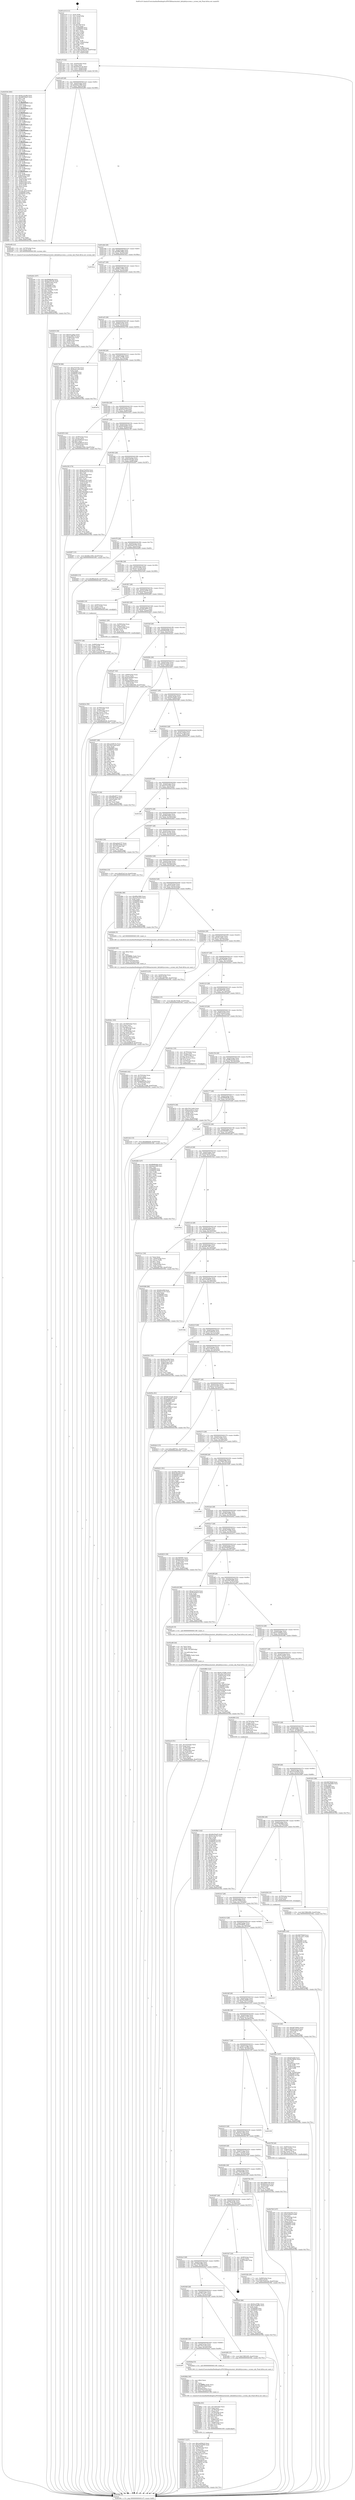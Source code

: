 digraph "0x401e10" {
  label = "0x401e10 (/mnt/c/Users/mathe/Desktop/tcc/POCII/binaries/extr_kittykittyscreen.c_screen_tab_Final-ollvm.out::main(0))"
  labelloc = "t"
  node[shape=record]

  Entry [label="",width=0.3,height=0.3,shape=circle,fillcolor=black,style=filled]
  "0x401e7f" [label="{
     0x401e7f [32]\l
     | [instrs]\l
     &nbsp;&nbsp;0x401e7f \<+6\>: mov -0xa0(%rbp),%eax\l
     &nbsp;&nbsp;0x401e85 \<+2\>: mov %eax,%ecx\l
     &nbsp;&nbsp;0x401e87 \<+6\>: sub $0x83b1673e,%ecx\l
     &nbsp;&nbsp;0x401e8d \<+6\>: mov %eax,-0xb4(%rbp)\l
     &nbsp;&nbsp;0x401e93 \<+6\>: mov %ecx,-0xb8(%rbp)\l
     &nbsp;&nbsp;0x401e99 \<+6\>: je 0000000000402536 \<main+0x726\>\l
  }"]
  "0x402536" [label="{
     0x402536 [383]\l
     | [instrs]\l
     &nbsp;&nbsp;0x402536 \<+5\>: mov $0x6c1aa36b,%eax\l
     &nbsp;&nbsp;0x40253b \<+5\>: mov $0xd6919de5,%ecx\l
     &nbsp;&nbsp;0x402540 \<+2\>: mov $0x1,%dl\l
     &nbsp;&nbsp;0x402542 \<+2\>: xor %esi,%esi\l
     &nbsp;&nbsp;0x402544 \<+3\>: mov %rsp,%rdi\l
     &nbsp;&nbsp;0x402547 \<+4\>: add $0xfffffffffffffff0,%rdi\l
     &nbsp;&nbsp;0x40254b \<+3\>: mov %rdi,%rsp\l
     &nbsp;&nbsp;0x40254e \<+7\>: mov %rdi,-0x98(%rbp)\l
     &nbsp;&nbsp;0x402555 \<+3\>: mov %rsp,%rdi\l
     &nbsp;&nbsp;0x402558 \<+4\>: add $0xfffffffffffffff0,%rdi\l
     &nbsp;&nbsp;0x40255c \<+3\>: mov %rdi,%rsp\l
     &nbsp;&nbsp;0x40255f \<+3\>: mov %rsp,%r8\l
     &nbsp;&nbsp;0x402562 \<+4\>: add $0xfffffffffffffff0,%r8\l
     &nbsp;&nbsp;0x402566 \<+3\>: mov %r8,%rsp\l
     &nbsp;&nbsp;0x402569 \<+7\>: mov %r8,-0x90(%rbp)\l
     &nbsp;&nbsp;0x402570 \<+3\>: mov %rsp,%r8\l
     &nbsp;&nbsp;0x402573 \<+4\>: add $0xfffffffffffffff0,%r8\l
     &nbsp;&nbsp;0x402577 \<+3\>: mov %r8,%rsp\l
     &nbsp;&nbsp;0x40257a \<+7\>: mov %r8,-0x88(%rbp)\l
     &nbsp;&nbsp;0x402581 \<+3\>: mov %rsp,%r8\l
     &nbsp;&nbsp;0x402584 \<+4\>: add $0xfffffffffffffff0,%r8\l
     &nbsp;&nbsp;0x402588 \<+3\>: mov %r8,%rsp\l
     &nbsp;&nbsp;0x40258b \<+4\>: mov %r8,-0x80(%rbp)\l
     &nbsp;&nbsp;0x40258f \<+3\>: mov %rsp,%r8\l
     &nbsp;&nbsp;0x402592 \<+4\>: add $0xfffffffffffffff0,%r8\l
     &nbsp;&nbsp;0x402596 \<+3\>: mov %r8,%rsp\l
     &nbsp;&nbsp;0x402599 \<+4\>: mov %r8,-0x78(%rbp)\l
     &nbsp;&nbsp;0x40259d \<+3\>: mov %rsp,%r8\l
     &nbsp;&nbsp;0x4025a0 \<+4\>: add $0xfffffffffffffff0,%r8\l
     &nbsp;&nbsp;0x4025a4 \<+3\>: mov %r8,%rsp\l
     &nbsp;&nbsp;0x4025a7 \<+4\>: mov %r8,-0x70(%rbp)\l
     &nbsp;&nbsp;0x4025ab \<+3\>: mov %rsp,%r8\l
     &nbsp;&nbsp;0x4025ae \<+4\>: add $0xfffffffffffffff0,%r8\l
     &nbsp;&nbsp;0x4025b2 \<+3\>: mov %r8,%rsp\l
     &nbsp;&nbsp;0x4025b5 \<+4\>: mov %r8,-0x68(%rbp)\l
     &nbsp;&nbsp;0x4025b9 \<+3\>: mov %rsp,%r8\l
     &nbsp;&nbsp;0x4025bc \<+4\>: add $0xfffffffffffffff0,%r8\l
     &nbsp;&nbsp;0x4025c0 \<+3\>: mov %r8,%rsp\l
     &nbsp;&nbsp;0x4025c3 \<+4\>: mov %r8,-0x60(%rbp)\l
     &nbsp;&nbsp;0x4025c7 \<+3\>: mov %rsp,%r8\l
     &nbsp;&nbsp;0x4025ca \<+4\>: add $0xfffffffffffffff0,%r8\l
     &nbsp;&nbsp;0x4025ce \<+3\>: mov %r8,%rsp\l
     &nbsp;&nbsp;0x4025d1 \<+4\>: mov %r8,-0x58(%rbp)\l
     &nbsp;&nbsp;0x4025d5 \<+3\>: mov %rsp,%r8\l
     &nbsp;&nbsp;0x4025d8 \<+4\>: add $0xfffffffffffffff0,%r8\l
     &nbsp;&nbsp;0x4025dc \<+3\>: mov %r8,%rsp\l
     &nbsp;&nbsp;0x4025df \<+4\>: mov %r8,-0x50(%rbp)\l
     &nbsp;&nbsp;0x4025e3 \<+3\>: mov %rsp,%r8\l
     &nbsp;&nbsp;0x4025e6 \<+4\>: add $0xfffffffffffffff0,%r8\l
     &nbsp;&nbsp;0x4025ea \<+3\>: mov %r8,%rsp\l
     &nbsp;&nbsp;0x4025ed \<+4\>: mov %r8,-0x48(%rbp)\l
     &nbsp;&nbsp;0x4025f1 \<+3\>: mov %rsp,%r8\l
     &nbsp;&nbsp;0x4025f4 \<+4\>: add $0xfffffffffffffff0,%r8\l
     &nbsp;&nbsp;0x4025f8 \<+3\>: mov %r8,%rsp\l
     &nbsp;&nbsp;0x4025fb \<+4\>: mov %r8,-0x40(%rbp)\l
     &nbsp;&nbsp;0x4025ff \<+7\>: mov -0x98(%rbp),%r8\l
     &nbsp;&nbsp;0x402606 \<+7\>: movl $0x0,(%r8)\l
     &nbsp;&nbsp;0x40260d \<+7\>: mov -0xa4(%rbp),%r9d\l
     &nbsp;&nbsp;0x402614 \<+3\>: mov %r9d,(%rdi)\l
     &nbsp;&nbsp;0x402617 \<+7\>: mov -0x90(%rbp),%r8\l
     &nbsp;&nbsp;0x40261e \<+7\>: mov -0xb0(%rbp),%r10\l
     &nbsp;&nbsp;0x402625 \<+3\>: mov %r10,(%r8)\l
     &nbsp;&nbsp;0x402628 \<+3\>: cmpl $0x2,(%rdi)\l
     &nbsp;&nbsp;0x40262b \<+4\>: setne %r11b\l
     &nbsp;&nbsp;0x40262f \<+4\>: and $0x1,%r11b\l
     &nbsp;&nbsp;0x402633 \<+4\>: mov %r11b,-0x31(%rbp)\l
     &nbsp;&nbsp;0x402637 \<+7\>: mov 0x406068,%ebx\l
     &nbsp;&nbsp;0x40263e \<+8\>: mov 0x406054,%r14d\l
     &nbsp;&nbsp;0x402646 \<+3\>: sub $0x1,%esi\l
     &nbsp;&nbsp;0x402649 \<+3\>: mov %ebx,%r15d\l
     &nbsp;&nbsp;0x40264c \<+3\>: add %esi,%r15d\l
     &nbsp;&nbsp;0x40264f \<+4\>: imul %r15d,%ebx\l
     &nbsp;&nbsp;0x402653 \<+3\>: and $0x1,%ebx\l
     &nbsp;&nbsp;0x402656 \<+3\>: cmp $0x0,%ebx\l
     &nbsp;&nbsp;0x402659 \<+4\>: sete %r11b\l
     &nbsp;&nbsp;0x40265d \<+4\>: cmp $0xa,%r14d\l
     &nbsp;&nbsp;0x402661 \<+4\>: setl %r12b\l
     &nbsp;&nbsp;0x402665 \<+3\>: mov %r11b,%r13b\l
     &nbsp;&nbsp;0x402668 \<+4\>: xor $0xff,%r13b\l
     &nbsp;&nbsp;0x40266c \<+3\>: mov %r12b,%sil\l
     &nbsp;&nbsp;0x40266f \<+4\>: xor $0xff,%sil\l
     &nbsp;&nbsp;0x402673 \<+3\>: xor $0x1,%dl\l
     &nbsp;&nbsp;0x402676 \<+3\>: mov %r13b,%dil\l
     &nbsp;&nbsp;0x402679 \<+4\>: and $0xff,%dil\l
     &nbsp;&nbsp;0x40267d \<+3\>: and %dl,%r11b\l
     &nbsp;&nbsp;0x402680 \<+3\>: mov %sil,%r8b\l
     &nbsp;&nbsp;0x402683 \<+4\>: and $0xff,%r8b\l
     &nbsp;&nbsp;0x402687 \<+3\>: and %dl,%r12b\l
     &nbsp;&nbsp;0x40268a \<+3\>: or %r11b,%dil\l
     &nbsp;&nbsp;0x40268d \<+3\>: or %r12b,%r8b\l
     &nbsp;&nbsp;0x402690 \<+3\>: xor %r8b,%dil\l
     &nbsp;&nbsp;0x402693 \<+3\>: or %sil,%r13b\l
     &nbsp;&nbsp;0x402696 \<+4\>: xor $0xff,%r13b\l
     &nbsp;&nbsp;0x40269a \<+3\>: or $0x1,%dl\l
     &nbsp;&nbsp;0x40269d \<+3\>: and %dl,%r13b\l
     &nbsp;&nbsp;0x4026a0 \<+3\>: or %r13b,%dil\l
     &nbsp;&nbsp;0x4026a3 \<+4\>: test $0x1,%dil\l
     &nbsp;&nbsp;0x4026a7 \<+3\>: cmovne %ecx,%eax\l
     &nbsp;&nbsp;0x4026aa \<+6\>: mov %eax,-0xa0(%rbp)\l
     &nbsp;&nbsp;0x4026b0 \<+5\>: jmp 000000000040356c \<main+0x175c\>\l
  }"]
  "0x401e9f" [label="{
     0x401e9f [28]\l
     | [instrs]\l
     &nbsp;&nbsp;0x401e9f \<+5\>: jmp 0000000000401ea4 \<main+0x94\>\l
     &nbsp;&nbsp;0x401ea4 \<+6\>: mov -0xb4(%rbp),%eax\l
     &nbsp;&nbsp;0x401eaa \<+5\>: sub $0x8edc1fd9,%eax\l
     &nbsp;&nbsp;0x401eaf \<+6\>: mov %eax,-0xbc(%rbp)\l
     &nbsp;&nbsp;0x401eb5 \<+6\>: je 0000000000402e90 \<main+0x1080\>\l
  }"]
  Exit [label="",width=0.3,height=0.3,shape=circle,fillcolor=black,style=filled,peripheries=2]
  "0x402e90" [label="{
     0x402e90 [12]\l
     | [instrs]\l
     &nbsp;&nbsp;0x402e90 \<+4\>: mov -0x78(%rbp),%rax\l
     &nbsp;&nbsp;0x402e94 \<+3\>: mov (%rax),%rdi\l
     &nbsp;&nbsp;0x402e97 \<+5\>: call 00000000004015f0 \<screen_tab\>\l
     | [calls]\l
     &nbsp;&nbsp;0x4015f0 \{1\} (/mnt/c/Users/mathe/Desktop/tcc/POCII/binaries/extr_kittykittyscreen.c_screen_tab_Final-ollvm.out::screen_tab)\l
  }"]
  "0x401ebb" [label="{
     0x401ebb [28]\l
     | [instrs]\l
     &nbsp;&nbsp;0x401ebb \<+5\>: jmp 0000000000401ec0 \<main+0xb0\>\l
     &nbsp;&nbsp;0x401ec0 \<+6\>: mov -0xb4(%rbp),%eax\l
     &nbsp;&nbsp;0x401ec6 \<+5\>: sub $0x8f9a3860,%eax\l
     &nbsp;&nbsp;0x401ecb \<+6\>: mov %eax,-0xc0(%rbp)\l
     &nbsp;&nbsp;0x401ed1 \<+6\>: je 00000000004034ca \<main+0x16ba\>\l
  }"]
  "0x403268" [label="{
     0x403268 [145]\l
     | [instrs]\l
     &nbsp;&nbsp;0x403268 \<+5\>: mov $0x595780df,%ecx\l
     &nbsp;&nbsp;0x40326d \<+5\>: mov $0x7f51a011,%edx\l
     &nbsp;&nbsp;0x403272 \<+3\>: mov $0x1,%sil\l
     &nbsp;&nbsp;0x403275 \<+3\>: xor %r8d,%r8d\l
     &nbsp;&nbsp;0x403278 \<+8\>: mov 0x406068,%r9d\l
     &nbsp;&nbsp;0x403280 \<+8\>: mov 0x406054,%r10d\l
     &nbsp;&nbsp;0x403288 \<+4\>: sub $0x1,%r8d\l
     &nbsp;&nbsp;0x40328c \<+3\>: mov %r9d,%r11d\l
     &nbsp;&nbsp;0x40328f \<+3\>: add %r8d,%r11d\l
     &nbsp;&nbsp;0x403292 \<+4\>: imul %r11d,%r9d\l
     &nbsp;&nbsp;0x403296 \<+4\>: and $0x1,%r9d\l
     &nbsp;&nbsp;0x40329a \<+4\>: cmp $0x0,%r9d\l
     &nbsp;&nbsp;0x40329e \<+3\>: sete %bl\l
     &nbsp;&nbsp;0x4032a1 \<+4\>: cmp $0xa,%r10d\l
     &nbsp;&nbsp;0x4032a5 \<+4\>: setl %r14b\l
     &nbsp;&nbsp;0x4032a9 \<+3\>: mov %bl,%r15b\l
     &nbsp;&nbsp;0x4032ac \<+4\>: xor $0xff,%r15b\l
     &nbsp;&nbsp;0x4032b0 \<+3\>: mov %r14b,%r12b\l
     &nbsp;&nbsp;0x4032b3 \<+4\>: xor $0xff,%r12b\l
     &nbsp;&nbsp;0x4032b7 \<+4\>: xor $0x1,%sil\l
     &nbsp;&nbsp;0x4032bb \<+3\>: mov %r15b,%r13b\l
     &nbsp;&nbsp;0x4032be \<+4\>: and $0xff,%r13b\l
     &nbsp;&nbsp;0x4032c2 \<+3\>: and %sil,%bl\l
     &nbsp;&nbsp;0x4032c5 \<+3\>: mov %r12b,%al\l
     &nbsp;&nbsp;0x4032c8 \<+2\>: and $0xff,%al\l
     &nbsp;&nbsp;0x4032ca \<+3\>: and %sil,%r14b\l
     &nbsp;&nbsp;0x4032cd \<+3\>: or %bl,%r13b\l
     &nbsp;&nbsp;0x4032d0 \<+3\>: or %r14b,%al\l
     &nbsp;&nbsp;0x4032d3 \<+3\>: xor %al,%r13b\l
     &nbsp;&nbsp;0x4032d6 \<+3\>: or %r12b,%r15b\l
     &nbsp;&nbsp;0x4032d9 \<+4\>: xor $0xff,%r15b\l
     &nbsp;&nbsp;0x4032dd \<+4\>: or $0x1,%sil\l
     &nbsp;&nbsp;0x4032e1 \<+3\>: and %sil,%r15b\l
     &nbsp;&nbsp;0x4032e4 \<+3\>: or %r15b,%r13b\l
     &nbsp;&nbsp;0x4032e7 \<+4\>: test $0x1,%r13b\l
     &nbsp;&nbsp;0x4032eb \<+3\>: cmovne %edx,%ecx\l
     &nbsp;&nbsp;0x4032ee \<+6\>: mov %ecx,-0xa0(%rbp)\l
     &nbsp;&nbsp;0x4032f4 \<+5\>: jmp 000000000040356c \<main+0x175c\>\l
  }"]
  "0x4034ca" [label="{
     0x4034ca\l
  }", style=dashed]
  "0x401ed7" [label="{
     0x401ed7 [28]\l
     | [instrs]\l
     &nbsp;&nbsp;0x401ed7 \<+5\>: jmp 0000000000401edc \<main+0xcc\>\l
     &nbsp;&nbsp;0x401edc \<+6\>: mov -0xb4(%rbp),%eax\l
     &nbsp;&nbsp;0x401ee2 \<+5\>: sub $0x8fec1094,%eax\l
     &nbsp;&nbsp;0x401ee7 \<+6\>: mov %eax,-0xc4(%rbp)\l
     &nbsp;&nbsp;0x401eed \<+6\>: je 0000000000402f16 \<main+0x1106\>\l
  }"]
  "0x4031d2" [label="{
     0x4031d2 [15]\l
     | [instrs]\l
     &nbsp;&nbsp;0x4031d2 \<+10\>: movl $0xbd8a8a9,-0xa0(%rbp)\l
     &nbsp;&nbsp;0x4031dc \<+5\>: jmp 000000000040356c \<main+0x175c\>\l
  }"]
  "0x402f16" [label="{
     0x402f16 [36]\l
     | [instrs]\l
     &nbsp;&nbsp;0x402f16 \<+5\>: mov $0xe51aa8aa,%eax\l
     &nbsp;&nbsp;0x402f1b \<+5\>: mov $0x2c306a74,%ecx\l
     &nbsp;&nbsp;0x402f20 \<+4\>: mov -0x48(%rbp),%rdx\l
     &nbsp;&nbsp;0x402f24 \<+2\>: mov (%rdx),%esi\l
     &nbsp;&nbsp;0x402f26 \<+4\>: mov -0x80(%rbp),%rdx\l
     &nbsp;&nbsp;0x402f2a \<+2\>: cmp (%rdx),%esi\l
     &nbsp;&nbsp;0x402f2c \<+3\>: cmovl %ecx,%eax\l
     &nbsp;&nbsp;0x402f2f \<+6\>: mov %eax,-0xa0(%rbp)\l
     &nbsp;&nbsp;0x402f35 \<+5\>: jmp 000000000040356c \<main+0x175c\>\l
  }"]
  "0x401ef3" [label="{
     0x401ef3 [28]\l
     | [instrs]\l
     &nbsp;&nbsp;0x401ef3 \<+5\>: jmp 0000000000401ef8 \<main+0xe8\>\l
     &nbsp;&nbsp;0x401ef8 \<+6\>: mov -0xb4(%rbp),%eax\l
     &nbsp;&nbsp;0x401efe \<+5\>: sub $0x905cbc24,%eax\l
     &nbsp;&nbsp;0x401f03 \<+6\>: mov %eax,-0xc8(%rbp)\l
     &nbsp;&nbsp;0x401f09 \<+6\>: je 0000000000402749 \<main+0x939\>\l
  }"]
  "0x402fb6" [label="{
     0x402fb6 [142]\l
     | [instrs]\l
     &nbsp;&nbsp;0x402fb6 \<+5\>: mov $0xb9e30ad5,%edx\l
     &nbsp;&nbsp;0x402fbb \<+5\>: mov $0xdc1dc1de,%esi\l
     &nbsp;&nbsp;0x402fc0 \<+3\>: mov $0x1,%r8b\l
     &nbsp;&nbsp;0x402fc3 \<+3\>: xor %r9d,%r9d\l
     &nbsp;&nbsp;0x402fc6 \<+8\>: mov 0x406068,%r10d\l
     &nbsp;&nbsp;0x402fce \<+8\>: mov 0x406054,%r11d\l
     &nbsp;&nbsp;0x402fd6 \<+4\>: sub $0x1,%r9d\l
     &nbsp;&nbsp;0x402fda \<+3\>: mov %r10d,%ebx\l
     &nbsp;&nbsp;0x402fdd \<+3\>: add %r9d,%ebx\l
     &nbsp;&nbsp;0x402fe0 \<+4\>: imul %ebx,%r10d\l
     &nbsp;&nbsp;0x402fe4 \<+4\>: and $0x1,%r10d\l
     &nbsp;&nbsp;0x402fe8 \<+4\>: cmp $0x0,%r10d\l
     &nbsp;&nbsp;0x402fec \<+4\>: sete %r14b\l
     &nbsp;&nbsp;0x402ff0 \<+4\>: cmp $0xa,%r11d\l
     &nbsp;&nbsp;0x402ff4 \<+4\>: setl %r15b\l
     &nbsp;&nbsp;0x402ff8 \<+3\>: mov %r14b,%r12b\l
     &nbsp;&nbsp;0x402ffb \<+4\>: xor $0xff,%r12b\l
     &nbsp;&nbsp;0x402fff \<+3\>: mov %r15b,%r13b\l
     &nbsp;&nbsp;0x403002 \<+4\>: xor $0xff,%r13b\l
     &nbsp;&nbsp;0x403006 \<+4\>: xor $0x0,%r8b\l
     &nbsp;&nbsp;0x40300a \<+3\>: mov %r12b,%al\l
     &nbsp;&nbsp;0x40300d \<+2\>: and $0x0,%al\l
     &nbsp;&nbsp;0x40300f \<+3\>: and %r8b,%r14b\l
     &nbsp;&nbsp;0x403012 \<+3\>: mov %r13b,%cl\l
     &nbsp;&nbsp;0x403015 \<+3\>: and $0x0,%cl\l
     &nbsp;&nbsp;0x403018 \<+3\>: and %r8b,%r15b\l
     &nbsp;&nbsp;0x40301b \<+3\>: or %r14b,%al\l
     &nbsp;&nbsp;0x40301e \<+3\>: or %r15b,%cl\l
     &nbsp;&nbsp;0x403021 \<+2\>: xor %cl,%al\l
     &nbsp;&nbsp;0x403023 \<+3\>: or %r13b,%r12b\l
     &nbsp;&nbsp;0x403026 \<+4\>: xor $0xff,%r12b\l
     &nbsp;&nbsp;0x40302a \<+4\>: or $0x0,%r8b\l
     &nbsp;&nbsp;0x40302e \<+3\>: and %r8b,%r12b\l
     &nbsp;&nbsp;0x403031 \<+3\>: or %r12b,%al\l
     &nbsp;&nbsp;0x403034 \<+2\>: test $0x1,%al\l
     &nbsp;&nbsp;0x403036 \<+3\>: cmovne %esi,%edx\l
     &nbsp;&nbsp;0x403039 \<+6\>: mov %edx,-0xa0(%rbp)\l
     &nbsp;&nbsp;0x40303f \<+5\>: jmp 000000000040356c \<main+0x175c\>\l
  }"]
  "0x402749" [label="{
     0x402749 [86]\l
     | [instrs]\l
     &nbsp;&nbsp;0x402749 \<+5\>: mov $0xcf7d105e,%eax\l
     &nbsp;&nbsp;0x40274e \<+5\>: mov $0x6c6ccc04,%ecx\l
     &nbsp;&nbsp;0x402753 \<+2\>: xor %edx,%edx\l
     &nbsp;&nbsp;0x402755 \<+7\>: mov 0x406068,%esi\l
     &nbsp;&nbsp;0x40275c \<+7\>: mov 0x406054,%edi\l
     &nbsp;&nbsp;0x402763 \<+3\>: sub $0x1,%edx\l
     &nbsp;&nbsp;0x402766 \<+3\>: mov %esi,%r8d\l
     &nbsp;&nbsp;0x402769 \<+3\>: add %edx,%r8d\l
     &nbsp;&nbsp;0x40276c \<+4\>: imul %r8d,%esi\l
     &nbsp;&nbsp;0x402770 \<+3\>: and $0x1,%esi\l
     &nbsp;&nbsp;0x402773 \<+3\>: cmp $0x0,%esi\l
     &nbsp;&nbsp;0x402776 \<+4\>: sete %r9b\l
     &nbsp;&nbsp;0x40277a \<+3\>: cmp $0xa,%edi\l
     &nbsp;&nbsp;0x40277d \<+4\>: setl %r10b\l
     &nbsp;&nbsp;0x402781 \<+3\>: mov %r9b,%r11b\l
     &nbsp;&nbsp;0x402784 \<+3\>: and %r10b,%r11b\l
     &nbsp;&nbsp;0x402787 \<+3\>: xor %r10b,%r9b\l
     &nbsp;&nbsp;0x40278a \<+3\>: or %r9b,%r11b\l
     &nbsp;&nbsp;0x40278d \<+4\>: test $0x1,%r11b\l
     &nbsp;&nbsp;0x402791 \<+3\>: cmovne %ecx,%eax\l
     &nbsp;&nbsp;0x402794 \<+6\>: mov %eax,-0xa0(%rbp)\l
     &nbsp;&nbsp;0x40279a \<+5\>: jmp 000000000040356c \<main+0x175c\>\l
  }"]
  "0x401f0f" [label="{
     0x401f0f [28]\l
     | [instrs]\l
     &nbsp;&nbsp;0x401f0f \<+5\>: jmp 0000000000401f14 \<main+0x104\>\l
     &nbsp;&nbsp;0x401f14 \<+6\>: mov -0xb4(%rbp),%eax\l
     &nbsp;&nbsp;0x401f1a \<+5\>: sub $0x91c4788c,%eax\l
     &nbsp;&nbsp;0x401f1f \<+6\>: mov %eax,-0xcc(%rbp)\l
     &nbsp;&nbsp;0x401f25 \<+6\>: je 000000000040347b \<main+0x166b\>\l
  }"]
  "0x402e9c" [label="{
     0x402e9c [107]\l
     | [instrs]\l
     &nbsp;&nbsp;0x402e9c \<+5\>: mov $0xf9688a9b,%ecx\l
     &nbsp;&nbsp;0x402ea1 \<+5\>: mov $0x9a3591d0,%edx\l
     &nbsp;&nbsp;0x402ea6 \<+4\>: mov -0x48(%rbp),%rax\l
     &nbsp;&nbsp;0x402eaa \<+6\>: movl $0x0,(%rax)\l
     &nbsp;&nbsp;0x402eb0 \<+7\>: mov 0x406068,%esi\l
     &nbsp;&nbsp;0x402eb7 \<+8\>: mov 0x406054,%r8d\l
     &nbsp;&nbsp;0x402ebf \<+3\>: mov %esi,%r9d\l
     &nbsp;&nbsp;0x402ec2 \<+7\>: add $0x792d356c,%r9d\l
     &nbsp;&nbsp;0x402ec9 \<+4\>: sub $0x1,%r9d\l
     &nbsp;&nbsp;0x402ecd \<+7\>: sub $0x792d356c,%r9d\l
     &nbsp;&nbsp;0x402ed4 \<+4\>: imul %r9d,%esi\l
     &nbsp;&nbsp;0x402ed8 \<+3\>: and $0x1,%esi\l
     &nbsp;&nbsp;0x402edb \<+3\>: cmp $0x0,%esi\l
     &nbsp;&nbsp;0x402ede \<+4\>: sete %r10b\l
     &nbsp;&nbsp;0x402ee2 \<+4\>: cmp $0xa,%r8d\l
     &nbsp;&nbsp;0x402ee6 \<+4\>: setl %r11b\l
     &nbsp;&nbsp;0x402eea \<+3\>: mov %r10b,%bl\l
     &nbsp;&nbsp;0x402eed \<+3\>: and %r11b,%bl\l
     &nbsp;&nbsp;0x402ef0 \<+3\>: xor %r11b,%r10b\l
     &nbsp;&nbsp;0x402ef3 \<+3\>: or %r10b,%bl\l
     &nbsp;&nbsp;0x402ef6 \<+3\>: test $0x1,%bl\l
     &nbsp;&nbsp;0x402ef9 \<+3\>: cmovne %edx,%ecx\l
     &nbsp;&nbsp;0x402efc \<+6\>: mov %ecx,-0xa0(%rbp)\l
     &nbsp;&nbsp;0x402f02 \<+5\>: jmp 000000000040356c \<main+0x175c\>\l
  }"]
  "0x40347b" [label="{
     0x40347b\l
  }", style=dashed]
  "0x401f2b" [label="{
     0x401f2b [28]\l
     | [instrs]\l
     &nbsp;&nbsp;0x401f2b \<+5\>: jmp 0000000000401f30 \<main+0x120\>\l
     &nbsp;&nbsp;0x401f30 \<+6\>: mov -0xb4(%rbp),%eax\l
     &nbsp;&nbsp;0x401f36 \<+5\>: sub $0x933a7ccf,%eax\l
     &nbsp;&nbsp;0x401f3b \<+6\>: mov %eax,-0xd0(%rbp)\l
     &nbsp;&nbsp;0x401f41 \<+6\>: je 0000000000403053 \<main+0x1243\>\l
  }"]
  "0x402bc1" [label="{
     0x402bc1 [63]\l
     | [instrs]\l
     &nbsp;&nbsp;0x402bc1 \<+6\>: mov -0x1b0(%rbp),%ecx\l
     &nbsp;&nbsp;0x402bc7 \<+3\>: imul %eax,%ecx\l
     &nbsp;&nbsp;0x402bca \<+3\>: movslq %ecx,%rsi\l
     &nbsp;&nbsp;0x402bcd \<+4\>: mov -0x78(%rbp),%rdi\l
     &nbsp;&nbsp;0x402bd1 \<+3\>: mov (%rdi),%rdi\l
     &nbsp;&nbsp;0x402bd4 \<+4\>: mov -0x70(%rbp),%r8\l
     &nbsp;&nbsp;0x402bd8 \<+3\>: movslq (%r8),%r8\l
     &nbsp;&nbsp;0x402bdb \<+4\>: imul $0x18,%r8,%r8\l
     &nbsp;&nbsp;0x402bdf \<+3\>: add %r8,%rdi\l
     &nbsp;&nbsp;0x402be2 \<+4\>: mov 0x10(%rdi),%rdi\l
     &nbsp;&nbsp;0x402be6 \<+4\>: mov -0x50(%rbp),%r8\l
     &nbsp;&nbsp;0x402bea \<+3\>: movslq (%r8),%r8\l
     &nbsp;&nbsp;0x402bed \<+4\>: mov %rsi,(%rdi,%r8,8)\l
     &nbsp;&nbsp;0x402bf1 \<+10\>: movl $0x40d4fb3f,-0xa0(%rbp)\l
     &nbsp;&nbsp;0x402bfb \<+5\>: jmp 000000000040356c \<main+0x175c\>\l
  }"]
  "0x403053" [label="{
     0x403053 [42]\l
     | [instrs]\l
     &nbsp;&nbsp;0x403053 \<+4\>: mov -0x48(%rbp),%rax\l
     &nbsp;&nbsp;0x403057 \<+2\>: mov (%rax),%ecx\l
     &nbsp;&nbsp;0x403059 \<+6\>: sub $0x2528fce6,%ecx\l
     &nbsp;&nbsp;0x40305f \<+3\>: add $0x1,%ecx\l
     &nbsp;&nbsp;0x403062 \<+6\>: add $0x2528fce6,%ecx\l
     &nbsp;&nbsp;0x403068 \<+4\>: mov -0x48(%rbp),%rax\l
     &nbsp;&nbsp;0x40306c \<+2\>: mov %ecx,(%rax)\l
     &nbsp;&nbsp;0x40306e \<+10\>: movl $0x8fec1094,-0xa0(%rbp)\l
     &nbsp;&nbsp;0x403078 \<+5\>: jmp 000000000040356c \<main+0x175c\>\l
  }"]
  "0x401f47" [label="{
     0x401f47 [28]\l
     | [instrs]\l
     &nbsp;&nbsp;0x401f47 \<+5\>: jmp 0000000000401f4c \<main+0x13c\>\l
     &nbsp;&nbsp;0x401f4c \<+6\>: mov -0xb4(%rbp),%eax\l
     &nbsp;&nbsp;0x401f52 \<+5\>: sub $0x943bd4c5,%eax\l
     &nbsp;&nbsp;0x401f57 \<+6\>: mov %eax,-0xd4(%rbp)\l
     &nbsp;&nbsp;0x401f5d \<+6\>: je 0000000000402c56 \<main+0xe46\>\l
  }"]
  "0x402b99" [label="{
     0x402b99 [40]\l
     | [instrs]\l
     &nbsp;&nbsp;0x402b99 \<+5\>: mov $0x2,%ecx\l
     &nbsp;&nbsp;0x402b9e \<+1\>: cltd\l
     &nbsp;&nbsp;0x402b9f \<+2\>: idiv %ecx\l
     &nbsp;&nbsp;0x402ba1 \<+6\>: imul $0xfffffffe,%edx,%ecx\l
     &nbsp;&nbsp;0x402ba7 \<+6\>: add $0x322e5e38,%ecx\l
     &nbsp;&nbsp;0x402bad \<+3\>: add $0x1,%ecx\l
     &nbsp;&nbsp;0x402bb0 \<+6\>: sub $0x322e5e38,%ecx\l
     &nbsp;&nbsp;0x402bb6 \<+6\>: mov %ecx,-0x1b0(%rbp)\l
     &nbsp;&nbsp;0x402bbc \<+5\>: call 0000000000401160 \<next_i\>\l
     | [calls]\l
     &nbsp;&nbsp;0x401160 \{1\} (/mnt/c/Users/mathe/Desktop/tcc/POCII/binaries/extr_kittykittyscreen.c_screen_tab_Final-ollvm.out::next_i)\l
  }"]
  "0x402c56" [label="{
     0x402c56 [174]\l
     | [instrs]\l
     &nbsp;&nbsp;0x402c56 \<+5\>: mov $0xaa72c93d,%eax\l
     &nbsp;&nbsp;0x402c5b \<+5\>: mov $0x9ad53316,%ecx\l
     &nbsp;&nbsp;0x402c60 \<+2\>: mov $0x1,%dl\l
     &nbsp;&nbsp;0x402c62 \<+4\>: mov -0x50(%rbp),%rsi\l
     &nbsp;&nbsp;0x402c66 \<+2\>: mov (%rsi),%edi\l
     &nbsp;&nbsp;0x402c68 \<+6\>: sub $0xf0cfc126,%edi\l
     &nbsp;&nbsp;0x402c6e \<+3\>: add $0x1,%edi\l
     &nbsp;&nbsp;0x402c71 \<+6\>: add $0xf0cfc126,%edi\l
     &nbsp;&nbsp;0x402c77 \<+4\>: mov -0x50(%rbp),%rsi\l
     &nbsp;&nbsp;0x402c7b \<+2\>: mov %edi,(%rsi)\l
     &nbsp;&nbsp;0x402c7d \<+7\>: mov 0x406068,%edi\l
     &nbsp;&nbsp;0x402c84 \<+8\>: mov 0x406054,%r8d\l
     &nbsp;&nbsp;0x402c8c \<+3\>: mov %edi,%r9d\l
     &nbsp;&nbsp;0x402c8f \<+7\>: sub $0x785adb89,%r9d\l
     &nbsp;&nbsp;0x402c96 \<+4\>: sub $0x1,%r9d\l
     &nbsp;&nbsp;0x402c9a \<+7\>: add $0x785adb89,%r9d\l
     &nbsp;&nbsp;0x402ca1 \<+4\>: imul %r9d,%edi\l
     &nbsp;&nbsp;0x402ca5 \<+3\>: and $0x1,%edi\l
     &nbsp;&nbsp;0x402ca8 \<+3\>: cmp $0x0,%edi\l
     &nbsp;&nbsp;0x402cab \<+4\>: sete %r10b\l
     &nbsp;&nbsp;0x402caf \<+4\>: cmp $0xa,%r8d\l
     &nbsp;&nbsp;0x402cb3 \<+4\>: setl %r11b\l
     &nbsp;&nbsp;0x402cb7 \<+3\>: mov %r10b,%bl\l
     &nbsp;&nbsp;0x402cba \<+3\>: xor $0xff,%bl\l
     &nbsp;&nbsp;0x402cbd \<+3\>: mov %r11b,%r14b\l
     &nbsp;&nbsp;0x402cc0 \<+4\>: xor $0xff,%r14b\l
     &nbsp;&nbsp;0x402cc4 \<+3\>: xor $0x1,%dl\l
     &nbsp;&nbsp;0x402cc7 \<+3\>: mov %bl,%r15b\l
     &nbsp;&nbsp;0x402cca \<+4\>: and $0xff,%r15b\l
     &nbsp;&nbsp;0x402cce \<+3\>: and %dl,%r10b\l
     &nbsp;&nbsp;0x402cd1 \<+3\>: mov %r14b,%r12b\l
     &nbsp;&nbsp;0x402cd4 \<+4\>: and $0xff,%r12b\l
     &nbsp;&nbsp;0x402cd8 \<+3\>: and %dl,%r11b\l
     &nbsp;&nbsp;0x402cdb \<+3\>: or %r10b,%r15b\l
     &nbsp;&nbsp;0x402cde \<+3\>: or %r11b,%r12b\l
     &nbsp;&nbsp;0x402ce1 \<+3\>: xor %r12b,%r15b\l
     &nbsp;&nbsp;0x402ce4 \<+3\>: or %r14b,%bl\l
     &nbsp;&nbsp;0x402ce7 \<+3\>: xor $0xff,%bl\l
     &nbsp;&nbsp;0x402cea \<+3\>: or $0x1,%dl\l
     &nbsp;&nbsp;0x402ced \<+2\>: and %dl,%bl\l
     &nbsp;&nbsp;0x402cef \<+3\>: or %bl,%r15b\l
     &nbsp;&nbsp;0x402cf2 \<+4\>: test $0x1,%r15b\l
     &nbsp;&nbsp;0x402cf6 \<+3\>: cmovne %ecx,%eax\l
     &nbsp;&nbsp;0x402cf9 \<+6\>: mov %eax,-0xa0(%rbp)\l
     &nbsp;&nbsp;0x402cff \<+5\>: jmp 000000000040356c \<main+0x175c\>\l
  }"]
  "0x401f63" [label="{
     0x401f63 [28]\l
     | [instrs]\l
     &nbsp;&nbsp;0x401f63 \<+5\>: jmp 0000000000401f68 \<main+0x158\>\l
     &nbsp;&nbsp;0x401f68 \<+6\>: mov -0xb4(%rbp),%eax\l
     &nbsp;&nbsp;0x401f6e \<+5\>: sub $0x9a3591d0,%eax\l
     &nbsp;&nbsp;0x401f73 \<+6\>: mov %eax,-0xd8(%rbp)\l
     &nbsp;&nbsp;0x401f79 \<+6\>: je 0000000000402f07 \<main+0x10f7\>\l
  }"]
  "0x402b3e" [label="{
     0x402b3e [50]\l
     | [instrs]\l
     &nbsp;&nbsp;0x402b3e \<+4\>: mov -0x78(%rbp),%rdi\l
     &nbsp;&nbsp;0x402b42 \<+3\>: mov (%rdi),%rdi\l
     &nbsp;&nbsp;0x402b45 \<+4\>: mov -0x70(%rbp),%rcx\l
     &nbsp;&nbsp;0x402b49 \<+3\>: movslq (%rcx),%rcx\l
     &nbsp;&nbsp;0x402b4c \<+4\>: imul $0x18,%rcx,%rcx\l
     &nbsp;&nbsp;0x402b50 \<+3\>: add %rcx,%rdi\l
     &nbsp;&nbsp;0x402b53 \<+4\>: mov %rax,0x10(%rdi)\l
     &nbsp;&nbsp;0x402b57 \<+4\>: mov -0x50(%rbp),%rax\l
     &nbsp;&nbsp;0x402b5b \<+6\>: movl $0x0,(%rax)\l
     &nbsp;&nbsp;0x402b61 \<+10\>: movl $0xf8bab228,-0xa0(%rbp)\l
     &nbsp;&nbsp;0x402b6b \<+5\>: jmp 000000000040356c \<main+0x175c\>\l
  }"]
  "0x402f07" [label="{
     0x402f07 [15]\l
     | [instrs]\l
     &nbsp;&nbsp;0x402f07 \<+10\>: movl $0x8fec1094,-0xa0(%rbp)\l
     &nbsp;&nbsp;0x402f11 \<+5\>: jmp 000000000040356c \<main+0x175c\>\l
  }"]
  "0x401f7f" [label="{
     0x401f7f [28]\l
     | [instrs]\l
     &nbsp;&nbsp;0x401f7f \<+5\>: jmp 0000000000401f84 \<main+0x174\>\l
     &nbsp;&nbsp;0x401f84 \<+6\>: mov -0xb4(%rbp),%eax\l
     &nbsp;&nbsp;0x401f8a \<+5\>: sub $0x9ad53316,%eax\l
     &nbsp;&nbsp;0x401f8f \<+6\>: mov %eax,-0xdc(%rbp)\l
     &nbsp;&nbsp;0x401f95 \<+6\>: je 0000000000402d04 \<main+0xef4\>\l
  }"]
  "0x402ac4" [label="{
     0x402ac4 [51]\l
     | [instrs]\l
     &nbsp;&nbsp;0x402ac4 \<+6\>: mov -0x1ac(%rbp),%ecx\l
     &nbsp;&nbsp;0x402aca \<+3\>: imul %eax,%ecx\l
     &nbsp;&nbsp;0x402acd \<+4\>: mov -0x78(%rbp),%rdi\l
     &nbsp;&nbsp;0x402ad1 \<+3\>: mov (%rdi),%rdi\l
     &nbsp;&nbsp;0x402ad4 \<+4\>: mov -0x70(%rbp),%r8\l
     &nbsp;&nbsp;0x402ad8 \<+3\>: movslq (%r8),%r8\l
     &nbsp;&nbsp;0x402adb \<+4\>: imul $0x18,%r8,%r8\l
     &nbsp;&nbsp;0x402adf \<+3\>: add %r8,%rdi\l
     &nbsp;&nbsp;0x402ae2 \<+4\>: mov 0x8(%rdi),%rdi\l
     &nbsp;&nbsp;0x402ae6 \<+2\>: mov %ecx,(%rdi)\l
     &nbsp;&nbsp;0x402ae8 \<+10\>: movl $0xb0f02bde,-0xa0(%rbp)\l
     &nbsp;&nbsp;0x402af2 \<+5\>: jmp 000000000040356c \<main+0x175c\>\l
  }"]
  "0x402d04" [label="{
     0x402d04 [15]\l
     | [instrs]\l
     &nbsp;&nbsp;0x402d04 \<+10\>: movl $0xf8bab228,-0xa0(%rbp)\l
     &nbsp;&nbsp;0x402d0e \<+5\>: jmp 000000000040356c \<main+0x175c\>\l
  }"]
  "0x401f9b" [label="{
     0x401f9b [28]\l
     | [instrs]\l
     &nbsp;&nbsp;0x401f9b \<+5\>: jmp 0000000000401fa0 \<main+0x190\>\l
     &nbsp;&nbsp;0x401fa0 \<+6\>: mov -0xb4(%rbp),%eax\l
     &nbsp;&nbsp;0x401fa6 \<+5\>: sub $0xaa72c93d,%eax\l
     &nbsp;&nbsp;0x401fab \<+6\>: mov %eax,-0xe0(%rbp)\l
     &nbsp;&nbsp;0x401fb1 \<+6\>: je 00000000004034a0 \<main+0x1690\>\l
  }"]
  "0x402a98" [label="{
     0x402a98 [44]\l
     | [instrs]\l
     &nbsp;&nbsp;0x402a98 \<+2\>: xor %ecx,%ecx\l
     &nbsp;&nbsp;0x402a9a \<+5\>: mov $0x2,%edx\l
     &nbsp;&nbsp;0x402a9f \<+6\>: mov %edx,-0x1a8(%rbp)\l
     &nbsp;&nbsp;0x402aa5 \<+1\>: cltd\l
     &nbsp;&nbsp;0x402aa6 \<+6\>: mov -0x1a8(%rbp),%esi\l
     &nbsp;&nbsp;0x402aac \<+2\>: idiv %esi\l
     &nbsp;&nbsp;0x402aae \<+6\>: imul $0xfffffffe,%edx,%edx\l
     &nbsp;&nbsp;0x402ab4 \<+3\>: sub $0x1,%ecx\l
     &nbsp;&nbsp;0x402ab7 \<+2\>: sub %ecx,%edx\l
     &nbsp;&nbsp;0x402ab9 \<+6\>: mov %edx,-0x1ac(%rbp)\l
     &nbsp;&nbsp;0x402abf \<+5\>: call 0000000000401160 \<next_i\>\l
     | [calls]\l
     &nbsp;&nbsp;0x401160 \{1\} (/mnt/c/Users/mathe/Desktop/tcc/POCII/binaries/extr_kittykittyscreen.c_screen_tab_Final-ollvm.out::next_i)\l
  }"]
  "0x4034a0" [label="{
     0x4034a0\l
  }", style=dashed]
  "0x401fb7" [label="{
     0x401fb7 [28]\l
     | [instrs]\l
     &nbsp;&nbsp;0x401fb7 \<+5\>: jmp 0000000000401fbc \<main+0x1ac\>\l
     &nbsp;&nbsp;0x401fbc \<+6\>: mov -0xb4(%rbp),%eax\l
     &nbsp;&nbsp;0x401fc2 \<+5\>: sub $0xae4a4157,%eax\l
     &nbsp;&nbsp;0x401fc7 \<+6\>: mov %eax,-0xe4(%rbp)\l
     &nbsp;&nbsp;0x401fcd \<+6\>: je 00000000004026f4 \<main+0x8e4\>\l
  }"]
  "0x402917" [label="{
     0x402917 [127]\l
     | [instrs]\l
     &nbsp;&nbsp;0x402917 \<+5\>: mov $0x1ed38e32,%ecx\l
     &nbsp;&nbsp;0x40291c \<+5\>: mov $0x5225a958,%edx\l
     &nbsp;&nbsp;0x402921 \<+3\>: xor %r8d,%r8d\l
     &nbsp;&nbsp;0x402924 \<+4\>: mov -0x78(%rbp),%rsi\l
     &nbsp;&nbsp;0x402928 \<+3\>: mov (%rsi),%rsi\l
     &nbsp;&nbsp;0x40292b \<+4\>: mov -0x70(%rbp),%rdi\l
     &nbsp;&nbsp;0x40292f \<+3\>: movslq (%rdi),%rdi\l
     &nbsp;&nbsp;0x402932 \<+4\>: imul $0x18,%rdi,%rdi\l
     &nbsp;&nbsp;0x402936 \<+3\>: add %rdi,%rsi\l
     &nbsp;&nbsp;0x402939 \<+4\>: mov %rax,0x8(%rsi)\l
     &nbsp;&nbsp;0x40293d \<+4\>: mov -0x60(%rbp),%rax\l
     &nbsp;&nbsp;0x402941 \<+6\>: movl $0x0,(%rax)\l
     &nbsp;&nbsp;0x402947 \<+8\>: mov 0x406068,%r9d\l
     &nbsp;&nbsp;0x40294f \<+8\>: mov 0x406054,%r10d\l
     &nbsp;&nbsp;0x402957 \<+4\>: sub $0x1,%r8d\l
     &nbsp;&nbsp;0x40295b \<+3\>: mov %r9d,%r11d\l
     &nbsp;&nbsp;0x40295e \<+3\>: add %r8d,%r11d\l
     &nbsp;&nbsp;0x402961 \<+4\>: imul %r11d,%r9d\l
     &nbsp;&nbsp;0x402965 \<+4\>: and $0x1,%r9d\l
     &nbsp;&nbsp;0x402969 \<+4\>: cmp $0x0,%r9d\l
     &nbsp;&nbsp;0x40296d \<+3\>: sete %bl\l
     &nbsp;&nbsp;0x402970 \<+4\>: cmp $0xa,%r10d\l
     &nbsp;&nbsp;0x402974 \<+4\>: setl %r14b\l
     &nbsp;&nbsp;0x402978 \<+3\>: mov %bl,%r15b\l
     &nbsp;&nbsp;0x40297b \<+3\>: and %r14b,%r15b\l
     &nbsp;&nbsp;0x40297e \<+3\>: xor %r14b,%bl\l
     &nbsp;&nbsp;0x402981 \<+3\>: or %bl,%r15b\l
     &nbsp;&nbsp;0x402984 \<+4\>: test $0x1,%r15b\l
     &nbsp;&nbsp;0x402988 \<+3\>: cmovne %edx,%ecx\l
     &nbsp;&nbsp;0x40298b \<+6\>: mov %ecx,-0xa0(%rbp)\l
     &nbsp;&nbsp;0x402991 \<+5\>: jmp 000000000040356c \<main+0x175c\>\l
  }"]
  "0x4026f4" [label="{
     0x4026f4 [19]\l
     | [instrs]\l
     &nbsp;&nbsp;0x4026f4 \<+7\>: mov -0x90(%rbp),%rax\l
     &nbsp;&nbsp;0x4026fb \<+3\>: mov (%rax),%rax\l
     &nbsp;&nbsp;0x4026fe \<+4\>: mov 0x8(%rax),%rdi\l
     &nbsp;&nbsp;0x402702 \<+5\>: call 0000000000401060 \<atoi@plt\>\l
     | [calls]\l
     &nbsp;&nbsp;0x401060 \{1\} (unknown)\l
  }"]
  "0x401fd3" [label="{
     0x401fd3 [28]\l
     | [instrs]\l
     &nbsp;&nbsp;0x401fd3 \<+5\>: jmp 0000000000401fd8 \<main+0x1c8\>\l
     &nbsp;&nbsp;0x401fd8 \<+6\>: mov -0xb4(%rbp),%eax\l
     &nbsp;&nbsp;0x401fde \<+5\>: sub $0xaf8c0877,%eax\l
     &nbsp;&nbsp;0x401fe3 \<+6\>: mov %eax,-0xe8(%rbp)\l
     &nbsp;&nbsp;0x401fe9 \<+6\>: je 0000000000402b21 \<main+0xd11\>\l
  }"]
  "0x4028da" [label="{
     0x4028da [61]\l
     | [instrs]\l
     &nbsp;&nbsp;0x4028da \<+6\>: mov -0x1a4(%rbp),%ecx\l
     &nbsp;&nbsp;0x4028e0 \<+3\>: imul %eax,%ecx\l
     &nbsp;&nbsp;0x4028e3 \<+4\>: mov -0x78(%rbp),%rsi\l
     &nbsp;&nbsp;0x4028e7 \<+3\>: mov (%rsi),%rsi\l
     &nbsp;&nbsp;0x4028ea \<+4\>: mov -0x70(%rbp),%rdi\l
     &nbsp;&nbsp;0x4028ee \<+3\>: movslq (%rdi),%rdi\l
     &nbsp;&nbsp;0x4028f1 \<+4\>: imul $0x18,%rdi,%rdi\l
     &nbsp;&nbsp;0x4028f5 \<+3\>: add %rdi,%rsi\l
     &nbsp;&nbsp;0x4028f8 \<+2\>: mov %ecx,(%rsi)\l
     &nbsp;&nbsp;0x4028fa \<+4\>: mov -0x68(%rbp),%rsi\l
     &nbsp;&nbsp;0x4028fe \<+6\>: movl $0x1,(%rsi)\l
     &nbsp;&nbsp;0x402904 \<+4\>: mov -0x68(%rbp),%rsi\l
     &nbsp;&nbsp;0x402908 \<+3\>: movslq (%rsi),%rsi\l
     &nbsp;&nbsp;0x40290b \<+4\>: shl $0x2,%rsi\l
     &nbsp;&nbsp;0x40290f \<+3\>: mov %rsi,%rdi\l
     &nbsp;&nbsp;0x402912 \<+5\>: call 0000000000401050 \<malloc@plt\>\l
     | [calls]\l
     &nbsp;&nbsp;0x401050 \{1\} (unknown)\l
  }"]
  "0x402b21" [label="{
     0x402b21 [29]\l
     | [instrs]\l
     &nbsp;&nbsp;0x402b21 \<+4\>: mov -0x58(%rbp),%rax\l
     &nbsp;&nbsp;0x402b25 \<+6\>: movl $0x1,(%rax)\l
     &nbsp;&nbsp;0x402b2b \<+4\>: mov -0x58(%rbp),%rax\l
     &nbsp;&nbsp;0x402b2f \<+3\>: movslq (%rax),%rax\l
     &nbsp;&nbsp;0x402b32 \<+4\>: shl $0x3,%rax\l
     &nbsp;&nbsp;0x402b36 \<+3\>: mov %rax,%rdi\l
     &nbsp;&nbsp;0x402b39 \<+5\>: call 0000000000401050 \<malloc@plt\>\l
     | [calls]\l
     &nbsp;&nbsp;0x401050 \{1\} (unknown)\l
  }"]
  "0x401fef" [label="{
     0x401fef [28]\l
     | [instrs]\l
     &nbsp;&nbsp;0x401fef \<+5\>: jmp 0000000000401ff4 \<main+0x1e4\>\l
     &nbsp;&nbsp;0x401ff4 \<+6\>: mov -0xb4(%rbp),%eax\l
     &nbsp;&nbsp;0x401ffa \<+5\>: sub $0xb0f02bde,%eax\l
     &nbsp;&nbsp;0x401fff \<+6\>: mov %eax,-0xec(%rbp)\l
     &nbsp;&nbsp;0x402005 \<+6\>: je 0000000000402af7 \<main+0xce7\>\l
  }"]
  "0x4028b2" [label="{
     0x4028b2 [40]\l
     | [instrs]\l
     &nbsp;&nbsp;0x4028b2 \<+5\>: mov $0x2,%ecx\l
     &nbsp;&nbsp;0x4028b7 \<+1\>: cltd\l
     &nbsp;&nbsp;0x4028b8 \<+2\>: idiv %ecx\l
     &nbsp;&nbsp;0x4028ba \<+6\>: imul $0xfffffffe,%edx,%ecx\l
     &nbsp;&nbsp;0x4028c0 \<+6\>: sub $0x682e2804,%ecx\l
     &nbsp;&nbsp;0x4028c6 \<+3\>: add $0x1,%ecx\l
     &nbsp;&nbsp;0x4028c9 \<+6\>: add $0x682e2804,%ecx\l
     &nbsp;&nbsp;0x4028cf \<+6\>: mov %ecx,-0x1a4(%rbp)\l
     &nbsp;&nbsp;0x4028d5 \<+5\>: call 0000000000401160 \<next_i\>\l
     | [calls]\l
     &nbsp;&nbsp;0x401160 \{1\} (/mnt/c/Users/mathe/Desktop/tcc/POCII/binaries/extr_kittykittyscreen.c_screen_tab_Final-ollvm.out::next_i)\l
  }"]
  "0x402af7" [label="{
     0x402af7 [42]\l
     | [instrs]\l
     &nbsp;&nbsp;0x402af7 \<+4\>: mov -0x60(%rbp),%rax\l
     &nbsp;&nbsp;0x402afb \<+2\>: mov (%rax),%ecx\l
     &nbsp;&nbsp;0x402afd \<+6\>: add $0xba3fabb6,%ecx\l
     &nbsp;&nbsp;0x402b03 \<+3\>: add $0x1,%ecx\l
     &nbsp;&nbsp;0x402b06 \<+6\>: sub $0xba3fabb6,%ecx\l
     &nbsp;&nbsp;0x402b0c \<+4\>: mov -0x60(%rbp),%rax\l
     &nbsp;&nbsp;0x402b10 \<+2\>: mov %ecx,(%rax)\l
     &nbsp;&nbsp;0x402b12 \<+10\>: movl $0x7d84c900,-0xa0(%rbp)\l
     &nbsp;&nbsp;0x402b1c \<+5\>: jmp 000000000040356c \<main+0x175c\>\l
  }"]
  "0x40200b" [label="{
     0x40200b [28]\l
     | [instrs]\l
     &nbsp;&nbsp;0x40200b \<+5\>: jmp 0000000000402010 \<main+0x200\>\l
     &nbsp;&nbsp;0x402010 \<+6\>: mov -0xb4(%rbp),%eax\l
     &nbsp;&nbsp;0x402016 \<+5\>: sub $0xb2fccb24,%eax\l
     &nbsp;&nbsp;0x40201b \<+6\>: mov %eax,-0xf0(%rbp)\l
     &nbsp;&nbsp;0x402021 \<+6\>: je 0000000000402857 \<main+0xa47\>\l
  }"]
  "0x4024f7" [label="{
     0x4024f7\l
  }", style=dashed]
  "0x402857" [label="{
     0x402857 [86]\l
     | [instrs]\l
     &nbsp;&nbsp;0x402857 \<+5\>: mov $0x1ed38e32,%eax\l
     &nbsp;&nbsp;0x40285c \<+5\>: mov $0x7fa21aad,%ecx\l
     &nbsp;&nbsp;0x402861 \<+2\>: xor %edx,%edx\l
     &nbsp;&nbsp;0x402863 \<+7\>: mov 0x406068,%esi\l
     &nbsp;&nbsp;0x40286a \<+7\>: mov 0x406054,%edi\l
     &nbsp;&nbsp;0x402871 \<+3\>: sub $0x1,%edx\l
     &nbsp;&nbsp;0x402874 \<+3\>: mov %esi,%r8d\l
     &nbsp;&nbsp;0x402877 \<+3\>: add %edx,%r8d\l
     &nbsp;&nbsp;0x40287a \<+4\>: imul %r8d,%esi\l
     &nbsp;&nbsp;0x40287e \<+3\>: and $0x1,%esi\l
     &nbsp;&nbsp;0x402881 \<+3\>: cmp $0x0,%esi\l
     &nbsp;&nbsp;0x402884 \<+4\>: sete %r9b\l
     &nbsp;&nbsp;0x402888 \<+3\>: cmp $0xa,%edi\l
     &nbsp;&nbsp;0x40288b \<+4\>: setl %r10b\l
     &nbsp;&nbsp;0x40288f \<+3\>: mov %r9b,%r11b\l
     &nbsp;&nbsp;0x402892 \<+3\>: and %r10b,%r11b\l
     &nbsp;&nbsp;0x402895 \<+3\>: xor %r10b,%r9b\l
     &nbsp;&nbsp;0x402898 \<+3\>: or %r9b,%r11b\l
     &nbsp;&nbsp;0x40289b \<+4\>: test $0x1,%r11b\l
     &nbsp;&nbsp;0x40289f \<+3\>: cmovne %ecx,%eax\l
     &nbsp;&nbsp;0x4028a2 \<+6\>: mov %eax,-0xa0(%rbp)\l
     &nbsp;&nbsp;0x4028a8 \<+5\>: jmp 000000000040356c \<main+0x175c\>\l
  }"]
  "0x402027" [label="{
     0x402027 [28]\l
     | [instrs]\l
     &nbsp;&nbsp;0x402027 \<+5\>: jmp 000000000040202c \<main+0x21c\>\l
     &nbsp;&nbsp;0x40202c \<+6\>: mov -0xb4(%rbp),%eax\l
     &nbsp;&nbsp;0x402032 \<+5\>: sub $0xb9e30ad5,%eax\l
     &nbsp;&nbsp;0x402037 \<+6\>: mov %eax,-0xf4(%rbp)\l
     &nbsp;&nbsp;0x40203d \<+6\>: je 00000000004034fe \<main+0x16ee\>\l
  }"]
  "0x4028ad" [label="{
     0x4028ad [5]\l
     | [instrs]\l
     &nbsp;&nbsp;0x4028ad \<+5\>: call 0000000000401160 \<next_i\>\l
     | [calls]\l
     &nbsp;&nbsp;0x401160 \{1\} (/mnt/c/Users/mathe/Desktop/tcc/POCII/binaries/extr_kittykittyscreen.c_screen_tab_Final-ollvm.out::next_i)\l
  }"]
  "0x4034fe" [label="{
     0x4034fe\l
  }", style=dashed]
  "0x402043" [label="{
     0x402043 [28]\l
     | [instrs]\l
     &nbsp;&nbsp;0x402043 \<+5\>: jmp 0000000000402048 \<main+0x238\>\l
     &nbsp;&nbsp;0x402048 \<+6\>: mov -0xb4(%rbp),%eax\l
     &nbsp;&nbsp;0x40204e \<+5\>: sub $0xc9ca70ef,%eax\l
     &nbsp;&nbsp;0x402053 \<+6\>: mov %eax,-0xf8(%rbp)\l
     &nbsp;&nbsp;0x402059 \<+6\>: je 0000000000402a75 \<main+0xc65\>\l
  }"]
  "0x4024db" [label="{
     0x4024db [28]\l
     | [instrs]\l
     &nbsp;&nbsp;0x4024db \<+5\>: jmp 00000000004024e0 \<main+0x6d0\>\l
     &nbsp;&nbsp;0x4024e0 \<+6\>: mov -0xb4(%rbp),%eax\l
     &nbsp;&nbsp;0x4024e6 \<+5\>: sub $0x7fa21aad,%eax\l
     &nbsp;&nbsp;0x4024eb \<+6\>: mov %eax,-0x1a0(%rbp)\l
     &nbsp;&nbsp;0x4024f1 \<+6\>: je 00000000004028ad \<main+0xa9d\>\l
  }"]
  "0x402a75" [label="{
     0x402a75 [30]\l
     | [instrs]\l
     &nbsp;&nbsp;0x402a75 \<+5\>: mov $0xaf8c0877,%eax\l
     &nbsp;&nbsp;0x402a7a \<+5\>: mov $0x4487baf9,%ecx\l
     &nbsp;&nbsp;0x402a7f \<+3\>: mov -0x2a(%rbp),%dl\l
     &nbsp;&nbsp;0x402a82 \<+3\>: test $0x1,%dl\l
     &nbsp;&nbsp;0x402a85 \<+3\>: cmovne %ecx,%eax\l
     &nbsp;&nbsp;0x402a88 \<+6\>: mov %eax,-0xa0(%rbp)\l
     &nbsp;&nbsp;0x402a8e \<+5\>: jmp 000000000040356c \<main+0x175c\>\l
  }"]
  "0x40205f" [label="{
     0x40205f [28]\l
     | [instrs]\l
     &nbsp;&nbsp;0x40205f \<+5\>: jmp 0000000000402064 \<main+0x254\>\l
     &nbsp;&nbsp;0x402064 \<+6\>: mov -0xb4(%rbp),%eax\l
     &nbsp;&nbsp;0x40206a \<+5\>: sub $0xcf7d105e,%eax\l
     &nbsp;&nbsp;0x40206f \<+6\>: mov %eax,-0xfc(%rbp)\l
     &nbsp;&nbsp;0x402075 \<+6\>: je 00000000004033a4 \<main+0x1594\>\l
  }"]
  "0x4032f9" [label="{
     0x4032f9 [15]\l
     | [instrs]\l
     &nbsp;&nbsp;0x4032f9 \<+10\>: movl $0x74f91005,-0xa0(%rbp)\l
     &nbsp;&nbsp;0x403303 \<+5\>: jmp 000000000040356c \<main+0x175c\>\l
  }"]
  "0x4033a4" [label="{
     0x4033a4\l
  }", style=dashed]
  "0x40207b" [label="{
     0x40207b [28]\l
     | [instrs]\l
     &nbsp;&nbsp;0x40207b \<+5\>: jmp 0000000000402080 \<main+0x270\>\l
     &nbsp;&nbsp;0x402080 \<+6\>: mov -0xb4(%rbp),%eax\l
     &nbsp;&nbsp;0x402086 \<+5\>: sub $0xd6919de5,%eax\l
     &nbsp;&nbsp;0x40208b \<+6\>: mov %eax,-0x100(%rbp)\l
     &nbsp;&nbsp;0x402091 \<+6\>: je 00000000004026b5 \<main+0x8a5\>\l
  }"]
  "0x4024bf" [label="{
     0x4024bf [28]\l
     | [instrs]\l
     &nbsp;&nbsp;0x4024bf \<+5\>: jmp 00000000004024c4 \<main+0x6b4\>\l
     &nbsp;&nbsp;0x4024c4 \<+6\>: mov -0xb4(%rbp),%eax\l
     &nbsp;&nbsp;0x4024ca \<+5\>: sub $0x7f51a011,%eax\l
     &nbsp;&nbsp;0x4024cf \<+6\>: mov %eax,-0x19c(%rbp)\l
     &nbsp;&nbsp;0x4024d5 \<+6\>: je 00000000004032f9 \<main+0x14e9\>\l
  }"]
  "0x4026b5" [label="{
     0x4026b5 [30]\l
     | [instrs]\l
     &nbsp;&nbsp;0x4026b5 \<+5\>: mov $0xae4a4157,%eax\l
     &nbsp;&nbsp;0x4026ba \<+5\>: mov $0x3801920b,%ecx\l
     &nbsp;&nbsp;0x4026bf \<+3\>: mov -0x31(%rbp),%dl\l
     &nbsp;&nbsp;0x4026c2 \<+3\>: test $0x1,%dl\l
     &nbsp;&nbsp;0x4026c5 \<+3\>: cmovne %ecx,%eax\l
     &nbsp;&nbsp;0x4026c8 \<+6\>: mov %eax,-0xa0(%rbp)\l
     &nbsp;&nbsp;0x4026ce \<+5\>: jmp 000000000040356c \<main+0x175c\>\l
  }"]
  "0x402097" [label="{
     0x402097 [28]\l
     | [instrs]\l
     &nbsp;&nbsp;0x402097 \<+5\>: jmp 000000000040209c \<main+0x28c\>\l
     &nbsp;&nbsp;0x40209c \<+6\>: mov -0xb4(%rbp),%eax\l
     &nbsp;&nbsp;0x4020a2 \<+5\>: sub $0xdc1dc1de,%eax\l
     &nbsp;&nbsp;0x4020a7 \<+6\>: mov %eax,-0x104(%rbp)\l
     &nbsp;&nbsp;0x4020ad \<+6\>: je 0000000000403044 \<main+0x1234\>\l
  }"]
  "0x4029a5" [label="{
     0x4029a5 [86]\l
     | [instrs]\l
     &nbsp;&nbsp;0x4029a5 \<+5\>: mov $0x91c4788c,%eax\l
     &nbsp;&nbsp;0x4029aa \<+5\>: mov $0x4725d65e,%ecx\l
     &nbsp;&nbsp;0x4029af \<+2\>: xor %edx,%edx\l
     &nbsp;&nbsp;0x4029b1 \<+7\>: mov 0x406068,%esi\l
     &nbsp;&nbsp;0x4029b8 \<+7\>: mov 0x406054,%edi\l
     &nbsp;&nbsp;0x4029bf \<+3\>: sub $0x1,%edx\l
     &nbsp;&nbsp;0x4029c2 \<+3\>: mov %esi,%r8d\l
     &nbsp;&nbsp;0x4029c5 \<+3\>: add %edx,%r8d\l
     &nbsp;&nbsp;0x4029c8 \<+4\>: imul %r8d,%esi\l
     &nbsp;&nbsp;0x4029cc \<+3\>: and $0x1,%esi\l
     &nbsp;&nbsp;0x4029cf \<+3\>: cmp $0x0,%esi\l
     &nbsp;&nbsp;0x4029d2 \<+4\>: sete %r9b\l
     &nbsp;&nbsp;0x4029d6 \<+3\>: cmp $0xa,%edi\l
     &nbsp;&nbsp;0x4029d9 \<+4\>: setl %r10b\l
     &nbsp;&nbsp;0x4029dd \<+3\>: mov %r9b,%r11b\l
     &nbsp;&nbsp;0x4029e0 \<+3\>: and %r10b,%r11b\l
     &nbsp;&nbsp;0x4029e3 \<+3\>: xor %r10b,%r9b\l
     &nbsp;&nbsp;0x4029e6 \<+3\>: or %r9b,%r11b\l
     &nbsp;&nbsp;0x4029e9 \<+4\>: test $0x1,%r11b\l
     &nbsp;&nbsp;0x4029ed \<+3\>: cmovne %ecx,%eax\l
     &nbsp;&nbsp;0x4029f0 \<+6\>: mov %eax,-0xa0(%rbp)\l
     &nbsp;&nbsp;0x4029f6 \<+5\>: jmp 000000000040356c \<main+0x175c\>\l
  }"]
  "0x403044" [label="{
     0x403044 [15]\l
     | [instrs]\l
     &nbsp;&nbsp;0x403044 \<+10\>: movl $0x933a7ccf,-0xa0(%rbp)\l
     &nbsp;&nbsp;0x40304e \<+5\>: jmp 000000000040356c \<main+0x175c\>\l
  }"]
  "0x4020b3" [label="{
     0x4020b3 [28]\l
     | [instrs]\l
     &nbsp;&nbsp;0x4020b3 \<+5\>: jmp 00000000004020b8 \<main+0x2a8\>\l
     &nbsp;&nbsp;0x4020b8 \<+6\>: mov -0xb4(%rbp),%eax\l
     &nbsp;&nbsp;0x4020be \<+5\>: sub $0xdc4baa02,%eax\l
     &nbsp;&nbsp;0x4020c3 \<+6\>: mov %eax,-0x108(%rbp)\l
     &nbsp;&nbsp;0x4020c9 \<+6\>: je 0000000000402d6e \<main+0xf5e\>\l
  }"]
  "0x4024a3" [label="{
     0x4024a3 [28]\l
     | [instrs]\l
     &nbsp;&nbsp;0x4024a3 \<+5\>: jmp 00000000004024a8 \<main+0x698\>\l
     &nbsp;&nbsp;0x4024a8 \<+6\>: mov -0xb4(%rbp),%eax\l
     &nbsp;&nbsp;0x4024ae \<+5\>: sub $0x7d84c900,%eax\l
     &nbsp;&nbsp;0x4024b3 \<+6\>: mov %eax,-0x198(%rbp)\l
     &nbsp;&nbsp;0x4024b9 \<+6\>: je 00000000004029a5 \<main+0xb95\>\l
  }"]
  "0x402d6e" [label="{
     0x402d6e [86]\l
     | [instrs]\l
     &nbsp;&nbsp;0x402d6e \<+5\>: mov $0x8f9a3860,%eax\l
     &nbsp;&nbsp;0x402d73 \<+5\>: mov $0x2c53c423,%ecx\l
     &nbsp;&nbsp;0x402d78 \<+2\>: xor %edx,%edx\l
     &nbsp;&nbsp;0x402d7a \<+7\>: mov 0x406068,%esi\l
     &nbsp;&nbsp;0x402d81 \<+7\>: mov 0x406054,%edi\l
     &nbsp;&nbsp;0x402d88 \<+3\>: sub $0x1,%edx\l
     &nbsp;&nbsp;0x402d8b \<+3\>: mov %esi,%r8d\l
     &nbsp;&nbsp;0x402d8e \<+3\>: add %edx,%r8d\l
     &nbsp;&nbsp;0x402d91 \<+4\>: imul %r8d,%esi\l
     &nbsp;&nbsp;0x402d95 \<+3\>: and $0x1,%esi\l
     &nbsp;&nbsp;0x402d98 \<+3\>: cmp $0x0,%esi\l
     &nbsp;&nbsp;0x402d9b \<+4\>: sete %r9b\l
     &nbsp;&nbsp;0x402d9f \<+3\>: cmp $0xa,%edi\l
     &nbsp;&nbsp;0x402da2 \<+4\>: setl %r10b\l
     &nbsp;&nbsp;0x402da6 \<+3\>: mov %r9b,%r11b\l
     &nbsp;&nbsp;0x402da9 \<+3\>: and %r10b,%r11b\l
     &nbsp;&nbsp;0x402dac \<+3\>: xor %r10b,%r9b\l
     &nbsp;&nbsp;0x402daf \<+3\>: or %r9b,%r11b\l
     &nbsp;&nbsp;0x402db2 \<+4\>: test $0x1,%r11b\l
     &nbsp;&nbsp;0x402db6 \<+3\>: cmovne %ecx,%eax\l
     &nbsp;&nbsp;0x402db9 \<+6\>: mov %eax,-0xa0(%rbp)\l
     &nbsp;&nbsp;0x402dbf \<+5\>: jmp 000000000040356c \<main+0x175c\>\l
  }"]
  "0x4020cf" [label="{
     0x4020cf [28]\l
     | [instrs]\l
     &nbsp;&nbsp;0x4020cf \<+5\>: jmp 00000000004020d4 \<main+0x2c4\>\l
     &nbsp;&nbsp;0x4020d4 \<+6\>: mov -0xb4(%rbp),%eax\l
     &nbsp;&nbsp;0x4020da \<+5\>: sub $0xe1e2dcec,%eax\l
     &nbsp;&nbsp;0x4020df \<+6\>: mov %eax,-0x10c(%rbp)\l
     &nbsp;&nbsp;0x4020e5 \<+6\>: je 0000000000402b94 \<main+0xd84\>\l
  }"]
  "0x403347" [label="{
     0x403347 [24]\l
     | [instrs]\l
     &nbsp;&nbsp;0x403347 \<+7\>: mov -0x98(%rbp),%rax\l
     &nbsp;&nbsp;0x40334e \<+2\>: mov (%rax),%eax\l
     &nbsp;&nbsp;0x403350 \<+4\>: lea -0x28(%rbp),%rsp\l
     &nbsp;&nbsp;0x403354 \<+1\>: pop %rbx\l
     &nbsp;&nbsp;0x403355 \<+2\>: pop %r12\l
     &nbsp;&nbsp;0x403357 \<+2\>: pop %r13\l
     &nbsp;&nbsp;0x403359 \<+2\>: pop %r14\l
     &nbsp;&nbsp;0x40335b \<+2\>: pop %r15\l
     &nbsp;&nbsp;0x40335d \<+1\>: pop %rbp\l
     &nbsp;&nbsp;0x40335e \<+1\>: ret\l
  }"]
  "0x402b94" [label="{
     0x402b94 [5]\l
     | [instrs]\l
     &nbsp;&nbsp;0x402b94 \<+5\>: call 0000000000401160 \<next_i\>\l
     | [calls]\l
     &nbsp;&nbsp;0x401160 \{1\} (/mnt/c/Users/mathe/Desktop/tcc/POCII/binaries/extr_kittykittyscreen.c_screen_tab_Final-ollvm.out::next_i)\l
  }"]
  "0x4020eb" [label="{
     0x4020eb [28]\l
     | [instrs]\l
     &nbsp;&nbsp;0x4020eb \<+5\>: jmp 00000000004020f0 \<main+0x2e0\>\l
     &nbsp;&nbsp;0x4020f0 \<+6\>: mov -0xb4(%rbp),%eax\l
     &nbsp;&nbsp;0x4020f6 \<+5\>: sub $0xe51aa8aa,%eax\l
     &nbsp;&nbsp;0x4020fb \<+6\>: mov %eax,-0x110(%rbp)\l
     &nbsp;&nbsp;0x402101 \<+6\>: je 000000000040307d \<main+0x126d\>\l
  }"]
  "0x402487" [label="{
     0x402487 [28]\l
     | [instrs]\l
     &nbsp;&nbsp;0x402487 \<+5\>: jmp 000000000040248c \<main+0x67c\>\l
     &nbsp;&nbsp;0x40248c \<+6\>: mov -0xb4(%rbp),%eax\l
     &nbsp;&nbsp;0x402492 \<+5\>: sub $0x78cdccba,%eax\l
     &nbsp;&nbsp;0x402497 \<+6\>: mov %eax,-0x194(%rbp)\l
     &nbsp;&nbsp;0x40249d \<+6\>: je 0000000000403347 \<main+0x1537\>\l
  }"]
  "0x40307d" [label="{
     0x40307d [25]\l
     | [instrs]\l
     &nbsp;&nbsp;0x40307d \<+4\>: mov -0x40(%rbp),%rax\l
     &nbsp;&nbsp;0x403081 \<+6\>: movl $0x0,(%rax)\l
     &nbsp;&nbsp;0x403087 \<+10\>: movl $0xedb7385,-0xa0(%rbp)\l
     &nbsp;&nbsp;0x403091 \<+5\>: jmp 000000000040356c \<main+0x175c\>\l
  }"]
  "0x402107" [label="{
     0x402107 [28]\l
     | [instrs]\l
     &nbsp;&nbsp;0x402107 \<+5\>: jmp 000000000040210c \<main+0x2fc\>\l
     &nbsp;&nbsp;0x40210c \<+6\>: mov -0xb4(%rbp),%eax\l
     &nbsp;&nbsp;0x402112 \<+5\>: sub $0xe76f2fc0,%eax\l
     &nbsp;&nbsp;0x402117 \<+6\>: mov %eax,-0x114(%rbp)\l
     &nbsp;&nbsp;0x40211d \<+6\>: je 0000000000402824 \<main+0xa14\>\l
  }"]
  "0x40332b" [label="{
     0x40332b [28]\l
     | [instrs]\l
     &nbsp;&nbsp;0x40332b \<+7\>: mov -0x98(%rbp),%rax\l
     &nbsp;&nbsp;0x403332 \<+6\>: movl $0x0,(%rax)\l
     &nbsp;&nbsp;0x403338 \<+10\>: movl $0x78cdccba,-0xa0(%rbp)\l
     &nbsp;&nbsp;0x403342 \<+5\>: jmp 000000000040356c \<main+0x175c\>\l
  }"]
  "0x402824" [label="{
     0x402824 [15]\l
     | [instrs]\l
     &nbsp;&nbsp;0x402824 \<+10\>: movl $0x38c753db,-0xa0(%rbp)\l
     &nbsp;&nbsp;0x40282e \<+5\>: jmp 000000000040356c \<main+0x175c\>\l
  }"]
  "0x402123" [label="{
     0x402123 [28]\l
     | [instrs]\l
     &nbsp;&nbsp;0x402123 \<+5\>: jmp 0000000000402128 \<main+0x318\>\l
     &nbsp;&nbsp;0x402128 \<+6\>: mov -0xb4(%rbp),%eax\l
     &nbsp;&nbsp;0x40212e \<+5\>: sub $0xed8f742c,%eax\l
     &nbsp;&nbsp;0x402133 \<+6\>: mov %eax,-0x118(%rbp)\l
     &nbsp;&nbsp;0x402139 \<+6\>: je 0000000000402dd3 \<main+0xfc3\>\l
  }"]
  "0x4027b9" [label="{
     0x4027b9 [107]\l
     | [instrs]\l
     &nbsp;&nbsp;0x4027b9 \<+5\>: mov $0xcf7d105e,%ecx\l
     &nbsp;&nbsp;0x4027be \<+5\>: mov $0xe76f2fc0,%edx\l
     &nbsp;&nbsp;0x4027c3 \<+2\>: xor %esi,%esi\l
     &nbsp;&nbsp;0x4027c5 \<+4\>: mov -0x78(%rbp),%rdi\l
     &nbsp;&nbsp;0x4027c9 \<+3\>: mov %rax,(%rdi)\l
     &nbsp;&nbsp;0x4027cc \<+4\>: mov -0x70(%rbp),%rax\l
     &nbsp;&nbsp;0x4027d0 \<+6\>: movl $0x0,(%rax)\l
     &nbsp;&nbsp;0x4027d6 \<+8\>: mov 0x406068,%r8d\l
     &nbsp;&nbsp;0x4027de \<+8\>: mov 0x406054,%r9d\l
     &nbsp;&nbsp;0x4027e6 \<+3\>: sub $0x1,%esi\l
     &nbsp;&nbsp;0x4027e9 \<+3\>: mov %r8d,%r10d\l
     &nbsp;&nbsp;0x4027ec \<+3\>: add %esi,%r10d\l
     &nbsp;&nbsp;0x4027ef \<+4\>: imul %r10d,%r8d\l
     &nbsp;&nbsp;0x4027f3 \<+4\>: and $0x1,%r8d\l
     &nbsp;&nbsp;0x4027f7 \<+4\>: cmp $0x0,%r8d\l
     &nbsp;&nbsp;0x4027fb \<+4\>: sete %r11b\l
     &nbsp;&nbsp;0x4027ff \<+4\>: cmp $0xa,%r9d\l
     &nbsp;&nbsp;0x402803 \<+3\>: setl %bl\l
     &nbsp;&nbsp;0x402806 \<+3\>: mov %r11b,%r14b\l
     &nbsp;&nbsp;0x402809 \<+3\>: and %bl,%r14b\l
     &nbsp;&nbsp;0x40280c \<+3\>: xor %bl,%r11b\l
     &nbsp;&nbsp;0x40280f \<+3\>: or %r11b,%r14b\l
     &nbsp;&nbsp;0x402812 \<+4\>: test $0x1,%r14b\l
     &nbsp;&nbsp;0x402816 \<+3\>: cmovne %edx,%ecx\l
     &nbsp;&nbsp;0x402819 \<+6\>: mov %ecx,-0xa0(%rbp)\l
     &nbsp;&nbsp;0x40281f \<+5\>: jmp 000000000040356c \<main+0x175c\>\l
  }"]
  "0x402dd3" [label="{
     0x402dd3 [42]\l
     | [instrs]\l
     &nbsp;&nbsp;0x402dd3 \<+4\>: mov -0x70(%rbp),%rax\l
     &nbsp;&nbsp;0x402dd7 \<+2\>: mov (%rax),%ecx\l
     &nbsp;&nbsp;0x402dd9 \<+6\>: sub $0xdaa8959a,%ecx\l
     &nbsp;&nbsp;0x402ddf \<+3\>: add $0x1,%ecx\l
     &nbsp;&nbsp;0x402de2 \<+6\>: add $0xdaa8959a,%ecx\l
     &nbsp;&nbsp;0x402de8 \<+4\>: mov -0x70(%rbp),%rax\l
     &nbsp;&nbsp;0x402dec \<+2\>: mov %ecx,(%rax)\l
     &nbsp;&nbsp;0x402dee \<+10\>: movl $0x38c753db,-0xa0(%rbp)\l
     &nbsp;&nbsp;0x402df8 \<+5\>: jmp 000000000040356c \<main+0x175c\>\l
  }"]
  "0x40213f" [label="{
     0x40213f [28]\l
     | [instrs]\l
     &nbsp;&nbsp;0x40213f \<+5\>: jmp 0000000000402144 \<main+0x334\>\l
     &nbsp;&nbsp;0x402144 \<+6\>: mov -0xb4(%rbp),%eax\l
     &nbsp;&nbsp;0x40214a \<+5\>: sub $0xf51b2ecd,%eax\l
     &nbsp;&nbsp;0x40214f \<+6\>: mov %eax,-0x11c(%rbp)\l
     &nbsp;&nbsp;0x402155 \<+6\>: je 00000000004031b1 \<main+0x13a1\>\l
  }"]
  "0x40246b" [label="{
     0x40246b [28]\l
     | [instrs]\l
     &nbsp;&nbsp;0x40246b \<+5\>: jmp 0000000000402470 \<main+0x660\>\l
     &nbsp;&nbsp;0x402470 \<+6\>: mov -0xb4(%rbp),%eax\l
     &nbsp;&nbsp;0x402476 \<+5\>: sub $0x74f91005,%eax\l
     &nbsp;&nbsp;0x40247b \<+6\>: mov %eax,-0x190(%rbp)\l
     &nbsp;&nbsp;0x402481 \<+6\>: je 000000000040332b \<main+0x151b\>\l
  }"]
  "0x4031b1" [label="{
     0x4031b1 [33]\l
     | [instrs]\l
     &nbsp;&nbsp;0x4031b1 \<+4\>: mov -0x78(%rbp),%rax\l
     &nbsp;&nbsp;0x4031b5 \<+3\>: mov (%rax),%rax\l
     &nbsp;&nbsp;0x4031b8 \<+4\>: mov -0x40(%rbp),%rcx\l
     &nbsp;&nbsp;0x4031bc \<+3\>: movslq (%rcx),%rcx\l
     &nbsp;&nbsp;0x4031bf \<+4\>: imul $0x18,%rcx,%rcx\l
     &nbsp;&nbsp;0x4031c3 \<+3\>: add %rcx,%rax\l
     &nbsp;&nbsp;0x4031c6 \<+4\>: mov 0x10(%rax),%rax\l
     &nbsp;&nbsp;0x4031ca \<+3\>: mov %rax,%rdi\l
     &nbsp;&nbsp;0x4031cd \<+5\>: call 0000000000401030 \<free@plt\>\l
     | [calls]\l
     &nbsp;&nbsp;0x401030 \{1\} (unknown)\l
  }"]
  "0x40215b" [label="{
     0x40215b [28]\l
     | [instrs]\l
     &nbsp;&nbsp;0x40215b \<+5\>: jmp 0000000000402160 \<main+0x350\>\l
     &nbsp;&nbsp;0x402160 \<+6\>: mov -0xb4(%rbp),%eax\l
     &nbsp;&nbsp;0x402166 \<+5\>: sub $0xf8bab228,%eax\l
     &nbsp;&nbsp;0x40216b \<+6\>: mov %eax,-0x120(%rbp)\l
     &nbsp;&nbsp;0x402171 \<+6\>: je 0000000000402b70 \<main+0xd60\>\l
  }"]
  "0x40272b" [label="{
     0x40272b [30]\l
     | [instrs]\l
     &nbsp;&nbsp;0x40272b \<+5\>: mov $0x3566e7d8,%eax\l
     &nbsp;&nbsp;0x402730 \<+5\>: mov $0x905cbc24,%ecx\l
     &nbsp;&nbsp;0x402735 \<+3\>: mov -0x30(%rbp),%edx\l
     &nbsp;&nbsp;0x402738 \<+3\>: cmp $0x0,%edx\l
     &nbsp;&nbsp;0x40273b \<+3\>: cmove %ecx,%eax\l
     &nbsp;&nbsp;0x40273e \<+6\>: mov %eax,-0xa0(%rbp)\l
     &nbsp;&nbsp;0x402744 \<+5\>: jmp 000000000040356c \<main+0x175c\>\l
  }"]
  "0x402b70" [label="{
     0x402b70 [36]\l
     | [instrs]\l
     &nbsp;&nbsp;0x402b70 \<+5\>: mov $0x33411bd4,%eax\l
     &nbsp;&nbsp;0x402b75 \<+5\>: mov $0xe1e2dcec,%ecx\l
     &nbsp;&nbsp;0x402b7a \<+4\>: mov -0x50(%rbp),%rdx\l
     &nbsp;&nbsp;0x402b7e \<+2\>: mov (%rdx),%esi\l
     &nbsp;&nbsp;0x402b80 \<+4\>: mov -0x58(%rbp),%rdx\l
     &nbsp;&nbsp;0x402b84 \<+2\>: cmp (%rdx),%esi\l
     &nbsp;&nbsp;0x402b86 \<+3\>: cmovl %ecx,%eax\l
     &nbsp;&nbsp;0x402b89 \<+6\>: mov %eax,-0xa0(%rbp)\l
     &nbsp;&nbsp;0x402b8f \<+5\>: jmp 000000000040356c \<main+0x175c\>\l
  }"]
  "0x402177" [label="{
     0x402177 [28]\l
     | [instrs]\l
     &nbsp;&nbsp;0x402177 \<+5\>: jmp 000000000040217c \<main+0x36c\>\l
     &nbsp;&nbsp;0x40217c \<+6\>: mov -0xb4(%rbp),%eax\l
     &nbsp;&nbsp;0x402182 \<+5\>: sub $0xf9688a9b,%eax\l
     &nbsp;&nbsp;0x402187 \<+6\>: mov %eax,-0x124(%rbp)\l
     &nbsp;&nbsp;0x40218d \<+6\>: je 00000000004034d9 \<main+0x16c9\>\l
  }"]
  "0x40244f" [label="{
     0x40244f [28]\l
     | [instrs]\l
     &nbsp;&nbsp;0x40244f \<+5\>: jmp 0000000000402454 \<main+0x644\>\l
     &nbsp;&nbsp;0x402454 \<+6\>: mov -0xb4(%rbp),%eax\l
     &nbsp;&nbsp;0x40245a \<+5\>: sub $0x71ceac92,%eax\l
     &nbsp;&nbsp;0x40245f \<+6\>: mov %eax,-0x18c(%rbp)\l
     &nbsp;&nbsp;0x402465 \<+6\>: je 000000000040272b \<main+0x91b\>\l
  }"]
  "0x4034d9" [label="{
     0x4034d9\l
  }", style=dashed]
  "0x402193" [label="{
     0x402193 [28]\l
     | [instrs]\l
     &nbsp;&nbsp;0x402193 \<+5\>: jmp 0000000000402198 \<main+0x388\>\l
     &nbsp;&nbsp;0x402198 \<+6\>: mov -0xb4(%rbp),%eax\l
     &nbsp;&nbsp;0x40219e \<+5\>: sub $0x5995f87,%eax\l
     &nbsp;&nbsp;0x4021a3 \<+6\>: mov %eax,-0x128(%rbp)\l
     &nbsp;&nbsp;0x4021a9 \<+6\>: je 0000000000402dfd \<main+0xfed\>\l
  }"]
  "0x40279f" [label="{
     0x40279f [26]\l
     | [instrs]\l
     &nbsp;&nbsp;0x40279f \<+4\>: mov -0x80(%rbp),%rax\l
     &nbsp;&nbsp;0x4027a3 \<+6\>: movl $0x1,(%rax)\l
     &nbsp;&nbsp;0x4027a9 \<+4\>: mov -0x80(%rbp),%rax\l
     &nbsp;&nbsp;0x4027ad \<+3\>: movslq (%rax),%rax\l
     &nbsp;&nbsp;0x4027b0 \<+4\>: imul $0x18,%rax,%rdi\l
     &nbsp;&nbsp;0x4027b4 \<+5\>: call 0000000000401050 \<malloc@plt\>\l
     | [calls]\l
     &nbsp;&nbsp;0x401050 \{1\} (unknown)\l
  }"]
  "0x402dfd" [label="{
     0x402dfd [147]\l
     | [instrs]\l
     &nbsp;&nbsp;0x402dfd \<+5\>: mov $0xf9688a9b,%eax\l
     &nbsp;&nbsp;0x402e02 \<+5\>: mov $0x8edc1fd9,%ecx\l
     &nbsp;&nbsp;0x402e07 \<+2\>: mov $0x1,%dl\l
     &nbsp;&nbsp;0x402e09 \<+7\>: mov 0x406068,%esi\l
     &nbsp;&nbsp;0x402e10 \<+7\>: mov 0x406054,%edi\l
     &nbsp;&nbsp;0x402e17 \<+3\>: mov %esi,%r8d\l
     &nbsp;&nbsp;0x402e1a \<+7\>: add $0x1cee473,%r8d\l
     &nbsp;&nbsp;0x402e21 \<+4\>: sub $0x1,%r8d\l
     &nbsp;&nbsp;0x402e25 \<+7\>: sub $0x1cee473,%r8d\l
     &nbsp;&nbsp;0x402e2c \<+4\>: imul %r8d,%esi\l
     &nbsp;&nbsp;0x402e30 \<+3\>: and $0x1,%esi\l
     &nbsp;&nbsp;0x402e33 \<+3\>: cmp $0x0,%esi\l
     &nbsp;&nbsp;0x402e36 \<+4\>: sete %r9b\l
     &nbsp;&nbsp;0x402e3a \<+3\>: cmp $0xa,%edi\l
     &nbsp;&nbsp;0x402e3d \<+4\>: setl %r10b\l
     &nbsp;&nbsp;0x402e41 \<+3\>: mov %r9b,%r11b\l
     &nbsp;&nbsp;0x402e44 \<+4\>: xor $0xff,%r11b\l
     &nbsp;&nbsp;0x402e48 \<+3\>: mov %r10b,%bl\l
     &nbsp;&nbsp;0x402e4b \<+3\>: xor $0xff,%bl\l
     &nbsp;&nbsp;0x402e4e \<+3\>: xor $0x0,%dl\l
     &nbsp;&nbsp;0x402e51 \<+3\>: mov %r11b,%r14b\l
     &nbsp;&nbsp;0x402e54 \<+4\>: and $0x0,%r14b\l
     &nbsp;&nbsp;0x402e58 \<+3\>: and %dl,%r9b\l
     &nbsp;&nbsp;0x402e5b \<+3\>: mov %bl,%r15b\l
     &nbsp;&nbsp;0x402e5e \<+4\>: and $0x0,%r15b\l
     &nbsp;&nbsp;0x402e62 \<+3\>: and %dl,%r10b\l
     &nbsp;&nbsp;0x402e65 \<+3\>: or %r9b,%r14b\l
     &nbsp;&nbsp;0x402e68 \<+3\>: or %r10b,%r15b\l
     &nbsp;&nbsp;0x402e6b \<+3\>: xor %r15b,%r14b\l
     &nbsp;&nbsp;0x402e6e \<+3\>: or %bl,%r11b\l
     &nbsp;&nbsp;0x402e71 \<+4\>: xor $0xff,%r11b\l
     &nbsp;&nbsp;0x402e75 \<+3\>: or $0x0,%dl\l
     &nbsp;&nbsp;0x402e78 \<+3\>: and %dl,%r11b\l
     &nbsp;&nbsp;0x402e7b \<+3\>: or %r11b,%r14b\l
     &nbsp;&nbsp;0x402e7e \<+4\>: test $0x1,%r14b\l
     &nbsp;&nbsp;0x402e82 \<+3\>: cmovne %ecx,%eax\l
     &nbsp;&nbsp;0x402e85 \<+6\>: mov %eax,-0xa0(%rbp)\l
     &nbsp;&nbsp;0x402e8b \<+5\>: jmp 000000000040356c \<main+0x175c\>\l
  }"]
  "0x4021af" [label="{
     0x4021af [28]\l
     | [instrs]\l
     &nbsp;&nbsp;0x4021af \<+5\>: jmp 00000000004021b4 \<main+0x3a4\>\l
     &nbsp;&nbsp;0x4021b4 \<+6\>: mov -0xb4(%rbp),%eax\l
     &nbsp;&nbsp;0x4021ba \<+5\>: sub $0xb0eaf28,%eax\l
     &nbsp;&nbsp;0x4021bf \<+6\>: mov %eax,-0x12c(%rbp)\l
     &nbsp;&nbsp;0x4021c5 \<+6\>: je 000000000040352e \<main+0x171e\>\l
  }"]
  "0x402433" [label="{
     0x402433 [28]\l
     | [instrs]\l
     &nbsp;&nbsp;0x402433 \<+5\>: jmp 0000000000402438 \<main+0x628\>\l
     &nbsp;&nbsp;0x402438 \<+6\>: mov -0xb4(%rbp),%eax\l
     &nbsp;&nbsp;0x40243e \<+5\>: sub $0x6c6ccc04,%eax\l
     &nbsp;&nbsp;0x402443 \<+6\>: mov %eax,-0x188(%rbp)\l
     &nbsp;&nbsp;0x402449 \<+6\>: je 000000000040279f \<main+0x98f\>\l
  }"]
  "0x40352e" [label="{
     0x40352e\l
  }", style=dashed]
  "0x4021cb" [label="{
     0x4021cb [28]\l
     | [instrs]\l
     &nbsp;&nbsp;0x4021cb \<+5\>: jmp 00000000004021d0 \<main+0x3c0\>\l
     &nbsp;&nbsp;0x4021d0 \<+6\>: mov -0xb4(%rbp),%eax\l
     &nbsp;&nbsp;0x4021d6 \<+5\>: sub $0xbd8a8a9,%eax\l
     &nbsp;&nbsp;0x4021db \<+6\>: mov %eax,-0x130(%rbp)\l
     &nbsp;&nbsp;0x4021e1 \<+6\>: je 00000000004031e1 \<main+0x13d1\>\l
  }"]
  "0x40335f" [label="{
     0x40335f\l
  }", style=dashed]
  "0x4031e1" [label="{
     0x4031e1 [34]\l
     | [instrs]\l
     &nbsp;&nbsp;0x4031e1 \<+2\>: xor %eax,%eax\l
     &nbsp;&nbsp;0x4031e3 \<+4\>: mov -0x40(%rbp),%rcx\l
     &nbsp;&nbsp;0x4031e7 \<+2\>: mov (%rcx),%edx\l
     &nbsp;&nbsp;0x4031e9 \<+3\>: sub $0x1,%eax\l
     &nbsp;&nbsp;0x4031ec \<+2\>: sub %eax,%edx\l
     &nbsp;&nbsp;0x4031ee \<+4\>: mov -0x40(%rbp),%rcx\l
     &nbsp;&nbsp;0x4031f2 \<+2\>: mov %edx,(%rcx)\l
     &nbsp;&nbsp;0x4031f4 \<+10\>: movl $0xedb7385,-0xa0(%rbp)\l
     &nbsp;&nbsp;0x4031fe \<+5\>: jmp 000000000040356c \<main+0x175c\>\l
  }"]
  "0x4021e7" [label="{
     0x4021e7 [28]\l
     | [instrs]\l
     &nbsp;&nbsp;0x4021e7 \<+5\>: jmp 00000000004021ec \<main+0x3dc\>\l
     &nbsp;&nbsp;0x4021ec \<+6\>: mov -0xb4(%rbp),%eax\l
     &nbsp;&nbsp;0x4021f2 \<+5\>: sub $0xedb7385,%eax\l
     &nbsp;&nbsp;0x4021f7 \<+6\>: mov %eax,-0x134(%rbp)\l
     &nbsp;&nbsp;0x4021fd \<+6\>: je 0000000000403096 \<main+0x1286\>\l
  }"]
  "0x402417" [label="{
     0x402417 [28]\l
     | [instrs]\l
     &nbsp;&nbsp;0x402417 \<+5\>: jmp 000000000040241c \<main+0x60c\>\l
     &nbsp;&nbsp;0x40241c \<+6\>: mov -0xb4(%rbp),%eax\l
     &nbsp;&nbsp;0x402422 \<+5\>: sub $0x6c1aa36b,%eax\l
     &nbsp;&nbsp;0x402427 \<+6\>: mov %eax,-0x184(%rbp)\l
     &nbsp;&nbsp;0x40242d \<+6\>: je 000000000040335f \<main+0x154f\>\l
  }"]
  "0x403096" [label="{
     0x403096 [86]\l
     | [instrs]\l
     &nbsp;&nbsp;0x403096 \<+5\>: mov $0xb0eaf28,%eax\l
     &nbsp;&nbsp;0x40309b \<+5\>: mov $0x62ca11f7,%ecx\l
     &nbsp;&nbsp;0x4030a0 \<+2\>: xor %edx,%edx\l
     &nbsp;&nbsp;0x4030a2 \<+7\>: mov 0x406068,%esi\l
     &nbsp;&nbsp;0x4030a9 \<+7\>: mov 0x406054,%edi\l
     &nbsp;&nbsp;0x4030b0 \<+3\>: sub $0x1,%edx\l
     &nbsp;&nbsp;0x4030b3 \<+3\>: mov %esi,%r8d\l
     &nbsp;&nbsp;0x4030b6 \<+3\>: add %edx,%r8d\l
     &nbsp;&nbsp;0x4030b9 \<+4\>: imul %r8d,%esi\l
     &nbsp;&nbsp;0x4030bd \<+3\>: and $0x1,%esi\l
     &nbsp;&nbsp;0x4030c0 \<+3\>: cmp $0x0,%esi\l
     &nbsp;&nbsp;0x4030c3 \<+4\>: sete %r9b\l
     &nbsp;&nbsp;0x4030c7 \<+3\>: cmp $0xa,%edi\l
     &nbsp;&nbsp;0x4030ca \<+4\>: setl %r10b\l
     &nbsp;&nbsp;0x4030ce \<+3\>: mov %r9b,%r11b\l
     &nbsp;&nbsp;0x4030d1 \<+3\>: and %r10b,%r11b\l
     &nbsp;&nbsp;0x4030d4 \<+3\>: xor %r10b,%r9b\l
     &nbsp;&nbsp;0x4030d7 \<+3\>: or %r9b,%r11b\l
     &nbsp;&nbsp;0x4030da \<+4\>: test $0x1,%r11b\l
     &nbsp;&nbsp;0x4030de \<+3\>: cmovne %ecx,%eax\l
     &nbsp;&nbsp;0x4030e1 \<+6\>: mov %eax,-0xa0(%rbp)\l
     &nbsp;&nbsp;0x4030e7 \<+5\>: jmp 000000000040356c \<main+0x175c\>\l
  }"]
  "0x402203" [label="{
     0x402203 [28]\l
     | [instrs]\l
     &nbsp;&nbsp;0x402203 \<+5\>: jmp 0000000000402208 \<main+0x3f8\>\l
     &nbsp;&nbsp;0x402208 \<+6\>: mov -0xb4(%rbp),%eax\l
     &nbsp;&nbsp;0x40220e \<+5\>: sub $0x1ed38e32,%eax\l
     &nbsp;&nbsp;0x402213 \<+6\>: mov %eax,-0x138(%rbp)\l
     &nbsp;&nbsp;0x402219 \<+6\>: je 00000000004033de \<main+0x15ce\>\l
  }"]
  "0x4030ec" [label="{
     0x4030ec [167]\l
     | [instrs]\l
     &nbsp;&nbsp;0x4030ec \<+5\>: mov $0xb0eaf28,%eax\l
     &nbsp;&nbsp;0x4030f1 \<+5\>: mov $0x5be36f30,%ecx\l
     &nbsp;&nbsp;0x4030f6 \<+2\>: mov $0x1,%dl\l
     &nbsp;&nbsp;0x4030f8 \<+2\>: xor %esi,%esi\l
     &nbsp;&nbsp;0x4030fa \<+4\>: mov -0x40(%rbp),%rdi\l
     &nbsp;&nbsp;0x4030fe \<+3\>: mov (%rdi),%r8d\l
     &nbsp;&nbsp;0x403101 \<+4\>: mov -0x80(%rbp),%rdi\l
     &nbsp;&nbsp;0x403105 \<+3\>: cmp (%rdi),%r8d\l
     &nbsp;&nbsp;0x403108 \<+4\>: setl %r9b\l
     &nbsp;&nbsp;0x40310c \<+4\>: and $0x1,%r9b\l
     &nbsp;&nbsp;0x403110 \<+4\>: mov %r9b,-0x29(%rbp)\l
     &nbsp;&nbsp;0x403114 \<+8\>: mov 0x406068,%r8d\l
     &nbsp;&nbsp;0x40311c \<+8\>: mov 0x406054,%r10d\l
     &nbsp;&nbsp;0x403124 \<+3\>: sub $0x1,%esi\l
     &nbsp;&nbsp;0x403127 \<+3\>: mov %r8d,%r11d\l
     &nbsp;&nbsp;0x40312a \<+3\>: add %esi,%r11d\l
     &nbsp;&nbsp;0x40312d \<+4\>: imul %r11d,%r8d\l
     &nbsp;&nbsp;0x403131 \<+4\>: and $0x1,%r8d\l
     &nbsp;&nbsp;0x403135 \<+4\>: cmp $0x0,%r8d\l
     &nbsp;&nbsp;0x403139 \<+4\>: sete %r9b\l
     &nbsp;&nbsp;0x40313d \<+4\>: cmp $0xa,%r10d\l
     &nbsp;&nbsp;0x403141 \<+3\>: setl %bl\l
     &nbsp;&nbsp;0x403144 \<+3\>: mov %r9b,%r14b\l
     &nbsp;&nbsp;0x403147 \<+4\>: xor $0xff,%r14b\l
     &nbsp;&nbsp;0x40314b \<+3\>: mov %bl,%r15b\l
     &nbsp;&nbsp;0x40314e \<+4\>: xor $0xff,%r15b\l
     &nbsp;&nbsp;0x403152 \<+3\>: xor $0x0,%dl\l
     &nbsp;&nbsp;0x403155 \<+3\>: mov %r14b,%r12b\l
     &nbsp;&nbsp;0x403158 \<+4\>: and $0x0,%r12b\l
     &nbsp;&nbsp;0x40315c \<+3\>: and %dl,%r9b\l
     &nbsp;&nbsp;0x40315f \<+3\>: mov %r15b,%r13b\l
     &nbsp;&nbsp;0x403162 \<+4\>: and $0x0,%r13b\l
     &nbsp;&nbsp;0x403166 \<+2\>: and %dl,%bl\l
     &nbsp;&nbsp;0x403168 \<+3\>: or %r9b,%r12b\l
     &nbsp;&nbsp;0x40316b \<+3\>: or %bl,%r13b\l
     &nbsp;&nbsp;0x40316e \<+3\>: xor %r13b,%r12b\l
     &nbsp;&nbsp;0x403171 \<+3\>: or %r15b,%r14b\l
     &nbsp;&nbsp;0x403174 \<+4\>: xor $0xff,%r14b\l
     &nbsp;&nbsp;0x403178 \<+3\>: or $0x0,%dl\l
     &nbsp;&nbsp;0x40317b \<+3\>: and %dl,%r14b\l
     &nbsp;&nbsp;0x40317e \<+3\>: or %r14b,%r12b\l
     &nbsp;&nbsp;0x403181 \<+4\>: test $0x1,%r12b\l
     &nbsp;&nbsp;0x403185 \<+3\>: cmovne %ecx,%eax\l
     &nbsp;&nbsp;0x403188 \<+6\>: mov %eax,-0xa0(%rbp)\l
     &nbsp;&nbsp;0x40318e \<+5\>: jmp 000000000040356c \<main+0x175c\>\l
  }"]
  "0x4033de" [label="{
     0x4033de\l
  }", style=dashed]
  "0x40221f" [label="{
     0x40221f [28]\l
     | [instrs]\l
     &nbsp;&nbsp;0x40221f \<+5\>: jmp 0000000000402224 \<main+0x414\>\l
     &nbsp;&nbsp;0x402224 \<+6\>: mov -0xb4(%rbp),%eax\l
     &nbsp;&nbsp;0x40222a \<+5\>: sub $0x22290c45,%eax\l
     &nbsp;&nbsp;0x40222f \<+6\>: mov %eax,-0x13c(%rbp)\l
     &nbsp;&nbsp;0x402235 \<+6\>: je 0000000000402501 \<main+0x6f1\>\l
  }"]
  "0x4023fb" [label="{
     0x4023fb [28]\l
     | [instrs]\l
     &nbsp;&nbsp;0x4023fb \<+5\>: jmp 0000000000402400 \<main+0x5f0\>\l
     &nbsp;&nbsp;0x402400 \<+6\>: mov -0xb4(%rbp),%eax\l
     &nbsp;&nbsp;0x402406 \<+5\>: sub $0x62ca11f7,%eax\l
     &nbsp;&nbsp;0x40240b \<+6\>: mov %eax,-0x180(%rbp)\l
     &nbsp;&nbsp;0x402411 \<+6\>: je 00000000004030ec \<main+0x12dc\>\l
  }"]
  "0x402501" [label="{
     0x402501 [53]\l
     | [instrs]\l
     &nbsp;&nbsp;0x402501 \<+5\>: mov $0x6c1aa36b,%eax\l
     &nbsp;&nbsp;0x402506 \<+5\>: mov $0x83b1673e,%ecx\l
     &nbsp;&nbsp;0x40250b \<+6\>: mov -0x9a(%rbp),%dl\l
     &nbsp;&nbsp;0x402511 \<+7\>: mov -0x99(%rbp),%sil\l
     &nbsp;&nbsp;0x402518 \<+3\>: mov %dl,%dil\l
     &nbsp;&nbsp;0x40251b \<+3\>: and %sil,%dil\l
     &nbsp;&nbsp;0x40251e \<+3\>: xor %sil,%dl\l
     &nbsp;&nbsp;0x402521 \<+3\>: or %dl,%dil\l
     &nbsp;&nbsp;0x402524 \<+4\>: test $0x1,%dil\l
     &nbsp;&nbsp;0x402528 \<+3\>: cmovne %ecx,%eax\l
     &nbsp;&nbsp;0x40252b \<+6\>: mov %eax,-0xa0(%rbp)\l
     &nbsp;&nbsp;0x402531 \<+5\>: jmp 000000000040356c \<main+0x175c\>\l
  }"]
  "0x40223b" [label="{
     0x40223b [28]\l
     | [instrs]\l
     &nbsp;&nbsp;0x40223b \<+5\>: jmp 0000000000402240 \<main+0x430\>\l
     &nbsp;&nbsp;0x402240 \<+6\>: mov -0xb4(%rbp),%eax\l
     &nbsp;&nbsp;0x402246 \<+5\>: sub $0x2c306a74,%eax\l
     &nbsp;&nbsp;0x40224b \<+6\>: mov %eax,-0x140(%rbp)\l
     &nbsp;&nbsp;0x402251 \<+6\>: je 0000000000402f3a \<main+0x112a\>\l
  }"]
  "0x40356c" [label="{
     0x40356c [5]\l
     | [instrs]\l
     &nbsp;&nbsp;0x40356c \<+5\>: jmp 0000000000401e7f \<main+0x6f\>\l
  }"]
  "0x401e10" [label="{
     0x401e10 [111]\l
     | [instrs]\l
     &nbsp;&nbsp;0x401e10 \<+1\>: push %rbp\l
     &nbsp;&nbsp;0x401e11 \<+3\>: mov %rsp,%rbp\l
     &nbsp;&nbsp;0x401e14 \<+2\>: push %r15\l
     &nbsp;&nbsp;0x401e16 \<+2\>: push %r14\l
     &nbsp;&nbsp;0x401e18 \<+2\>: push %r13\l
     &nbsp;&nbsp;0x401e1a \<+2\>: push %r12\l
     &nbsp;&nbsp;0x401e1c \<+1\>: push %rbx\l
     &nbsp;&nbsp;0x401e1d \<+7\>: sub $0x1b8,%rsp\l
     &nbsp;&nbsp;0x401e24 \<+2\>: xor %eax,%eax\l
     &nbsp;&nbsp;0x401e26 \<+7\>: mov 0x406068,%ecx\l
     &nbsp;&nbsp;0x401e2d \<+7\>: mov 0x406054,%edx\l
     &nbsp;&nbsp;0x401e34 \<+3\>: sub $0x1,%eax\l
     &nbsp;&nbsp;0x401e37 \<+3\>: mov %ecx,%r8d\l
     &nbsp;&nbsp;0x401e3a \<+3\>: add %eax,%r8d\l
     &nbsp;&nbsp;0x401e3d \<+4\>: imul %r8d,%ecx\l
     &nbsp;&nbsp;0x401e41 \<+3\>: and $0x1,%ecx\l
     &nbsp;&nbsp;0x401e44 \<+3\>: cmp $0x0,%ecx\l
     &nbsp;&nbsp;0x401e47 \<+4\>: sete %r9b\l
     &nbsp;&nbsp;0x401e4b \<+4\>: and $0x1,%r9b\l
     &nbsp;&nbsp;0x401e4f \<+7\>: mov %r9b,-0x9a(%rbp)\l
     &nbsp;&nbsp;0x401e56 \<+3\>: cmp $0xa,%edx\l
     &nbsp;&nbsp;0x401e59 \<+4\>: setl %r9b\l
     &nbsp;&nbsp;0x401e5d \<+4\>: and $0x1,%r9b\l
     &nbsp;&nbsp;0x401e61 \<+7\>: mov %r9b,-0x99(%rbp)\l
     &nbsp;&nbsp;0x401e68 \<+10\>: movl $0x22290c45,-0xa0(%rbp)\l
     &nbsp;&nbsp;0x401e72 \<+6\>: mov %edi,-0xa4(%rbp)\l
     &nbsp;&nbsp;0x401e78 \<+7\>: mov %rsi,-0xb0(%rbp)\l
  }"]
  "0x403193" [label="{
     0x403193 [30]\l
     | [instrs]\l
     &nbsp;&nbsp;0x403193 \<+5\>: mov $0x4973b9ea,%eax\l
     &nbsp;&nbsp;0x403198 \<+5\>: mov $0xf51b2ecd,%ecx\l
     &nbsp;&nbsp;0x40319d \<+3\>: mov -0x29(%rbp),%dl\l
     &nbsp;&nbsp;0x4031a0 \<+3\>: test $0x1,%dl\l
     &nbsp;&nbsp;0x4031a3 \<+3\>: cmovne %ecx,%eax\l
     &nbsp;&nbsp;0x4031a6 \<+6\>: mov %eax,-0xa0(%rbp)\l
     &nbsp;&nbsp;0x4031ac \<+5\>: jmp 000000000040356c \<main+0x175c\>\l
  }"]
  "0x402707" [label="{
     0x402707 [36]\l
     | [instrs]\l
     &nbsp;&nbsp;0x402707 \<+7\>: mov -0x88(%rbp),%rdi\l
     &nbsp;&nbsp;0x40270e \<+2\>: mov %eax,(%rdi)\l
     &nbsp;&nbsp;0x402710 \<+7\>: mov -0x88(%rbp),%rdi\l
     &nbsp;&nbsp;0x402717 \<+2\>: mov (%rdi),%eax\l
     &nbsp;&nbsp;0x402719 \<+3\>: mov %eax,-0x30(%rbp)\l
     &nbsp;&nbsp;0x40271c \<+10\>: movl $0x71ceac92,-0xa0(%rbp)\l
     &nbsp;&nbsp;0x402726 \<+5\>: jmp 000000000040356c \<main+0x175c\>\l
  }"]
  "0x4023df" [label="{
     0x4023df [28]\l
     | [instrs]\l
     &nbsp;&nbsp;0x4023df \<+5\>: jmp 00000000004023e4 \<main+0x5d4\>\l
     &nbsp;&nbsp;0x4023e4 \<+6\>: mov -0xb4(%rbp),%eax\l
     &nbsp;&nbsp;0x4023ea \<+5\>: sub $0x5be36f30,%eax\l
     &nbsp;&nbsp;0x4023ef \<+6\>: mov %eax,-0x17c(%rbp)\l
     &nbsp;&nbsp;0x4023f5 \<+6\>: je 0000000000403193 \<main+0x1383\>\l
  }"]
  "0x402f3a" [label="{
     0x402f3a [91]\l
     | [instrs]\l
     &nbsp;&nbsp;0x402f3a \<+5\>: mov $0xb9e30ad5,%eax\l
     &nbsp;&nbsp;0x402f3f \<+5\>: mov $0x47ae9a67,%ecx\l
     &nbsp;&nbsp;0x402f44 \<+7\>: mov 0x406068,%edx\l
     &nbsp;&nbsp;0x402f4b \<+7\>: mov 0x406054,%esi\l
     &nbsp;&nbsp;0x402f52 \<+2\>: mov %edx,%edi\l
     &nbsp;&nbsp;0x402f54 \<+6\>: sub $0xe9298bc4,%edi\l
     &nbsp;&nbsp;0x402f5a \<+3\>: sub $0x1,%edi\l
     &nbsp;&nbsp;0x402f5d \<+6\>: add $0xe9298bc4,%edi\l
     &nbsp;&nbsp;0x402f63 \<+3\>: imul %edi,%edx\l
     &nbsp;&nbsp;0x402f66 \<+3\>: and $0x1,%edx\l
     &nbsp;&nbsp;0x402f69 \<+3\>: cmp $0x0,%edx\l
     &nbsp;&nbsp;0x402f6c \<+4\>: sete %r8b\l
     &nbsp;&nbsp;0x402f70 \<+3\>: cmp $0xa,%esi\l
     &nbsp;&nbsp;0x402f73 \<+4\>: setl %r9b\l
     &nbsp;&nbsp;0x402f77 \<+3\>: mov %r8b,%r10b\l
     &nbsp;&nbsp;0x402f7a \<+3\>: and %r9b,%r10b\l
     &nbsp;&nbsp;0x402f7d \<+3\>: xor %r9b,%r8b\l
     &nbsp;&nbsp;0x402f80 \<+3\>: or %r8b,%r10b\l
     &nbsp;&nbsp;0x402f83 \<+4\>: test $0x1,%r10b\l
     &nbsp;&nbsp;0x402f87 \<+3\>: cmovne %ecx,%eax\l
     &nbsp;&nbsp;0x402f8a \<+6\>: mov %eax,-0xa0(%rbp)\l
     &nbsp;&nbsp;0x402f90 \<+5\>: jmp 000000000040356c \<main+0x175c\>\l
  }"]
  "0x402257" [label="{
     0x402257 [28]\l
     | [instrs]\l
     &nbsp;&nbsp;0x402257 \<+5\>: jmp 000000000040225c \<main+0x44c\>\l
     &nbsp;&nbsp;0x40225c \<+6\>: mov -0xb4(%rbp),%eax\l
     &nbsp;&nbsp;0x402262 \<+5\>: sub $0x2c53c423,%eax\l
     &nbsp;&nbsp;0x402267 \<+6\>: mov %eax,-0x144(%rbp)\l
     &nbsp;&nbsp;0x40226d \<+6\>: je 0000000000402dc4 \<main+0xfb4\>\l
  }"]
  "0x403317" [label="{
     0x403317\l
  }", style=dashed]
  "0x402dc4" [label="{
     0x402dc4 [15]\l
     | [instrs]\l
     &nbsp;&nbsp;0x402dc4 \<+10\>: movl $0xed8f742c,-0xa0(%rbp)\l
     &nbsp;&nbsp;0x402dce \<+5\>: jmp 000000000040356c \<main+0x175c\>\l
  }"]
  "0x402273" [label="{
     0x402273 [28]\l
     | [instrs]\l
     &nbsp;&nbsp;0x402273 \<+5\>: jmp 0000000000402278 \<main+0x468\>\l
     &nbsp;&nbsp;0x402278 \<+6\>: mov -0xb4(%rbp),%eax\l
     &nbsp;&nbsp;0x40227e \<+5\>: sub $0x33411bd4,%eax\l
     &nbsp;&nbsp;0x402283 \<+6\>: mov %eax,-0x148(%rbp)\l
     &nbsp;&nbsp;0x402289 \<+6\>: je 0000000000402d13 \<main+0xf03\>\l
  }"]
  "0x4023c3" [label="{
     0x4023c3 [28]\l
     | [instrs]\l
     &nbsp;&nbsp;0x4023c3 \<+5\>: jmp 00000000004023c8 \<main+0x5b8\>\l
     &nbsp;&nbsp;0x4023c8 \<+6\>: mov -0xb4(%rbp),%eax\l
     &nbsp;&nbsp;0x4023ce \<+5\>: sub $0x59c980f1,%eax\l
     &nbsp;&nbsp;0x4023d3 \<+6\>: mov %eax,-0x178(%rbp)\l
     &nbsp;&nbsp;0x4023d9 \<+6\>: je 0000000000403317 \<main+0x1507\>\l
  }"]
  "0x402d13" [label="{
     0x402d13 [91]\l
     | [instrs]\l
     &nbsp;&nbsp;0x402d13 \<+5\>: mov $0x8f9a3860,%eax\l
     &nbsp;&nbsp;0x402d18 \<+5\>: mov $0xdc4baa02,%ecx\l
     &nbsp;&nbsp;0x402d1d \<+7\>: mov 0x406068,%edx\l
     &nbsp;&nbsp;0x402d24 \<+7\>: mov 0x406054,%esi\l
     &nbsp;&nbsp;0x402d2b \<+2\>: mov %edx,%edi\l
     &nbsp;&nbsp;0x402d2d \<+6\>: add $0x3e268aca,%edi\l
     &nbsp;&nbsp;0x402d33 \<+3\>: sub $0x1,%edi\l
     &nbsp;&nbsp;0x402d36 \<+6\>: sub $0x3e268aca,%edi\l
     &nbsp;&nbsp;0x402d3c \<+3\>: imul %edi,%edx\l
     &nbsp;&nbsp;0x402d3f \<+3\>: and $0x1,%edx\l
     &nbsp;&nbsp;0x402d42 \<+3\>: cmp $0x0,%edx\l
     &nbsp;&nbsp;0x402d45 \<+4\>: sete %r8b\l
     &nbsp;&nbsp;0x402d49 \<+3\>: cmp $0xa,%esi\l
     &nbsp;&nbsp;0x402d4c \<+4\>: setl %r9b\l
     &nbsp;&nbsp;0x402d50 \<+3\>: mov %r8b,%r10b\l
     &nbsp;&nbsp;0x402d53 \<+3\>: and %r9b,%r10b\l
     &nbsp;&nbsp;0x402d56 \<+3\>: xor %r9b,%r8b\l
     &nbsp;&nbsp;0x402d59 \<+3\>: or %r8b,%r10b\l
     &nbsp;&nbsp;0x402d5c \<+4\>: test $0x1,%r10b\l
     &nbsp;&nbsp;0x402d60 \<+3\>: cmovne %ecx,%eax\l
     &nbsp;&nbsp;0x402d63 \<+6\>: mov %eax,-0xa0(%rbp)\l
     &nbsp;&nbsp;0x402d69 \<+5\>: jmp 000000000040356c \<main+0x175c\>\l
  }"]
  "0x40228f" [label="{
     0x40228f [28]\l
     | [instrs]\l
     &nbsp;&nbsp;0x40228f \<+5\>: jmp 0000000000402294 \<main+0x484\>\l
     &nbsp;&nbsp;0x402294 \<+6\>: mov -0xb4(%rbp),%eax\l
     &nbsp;&nbsp;0x40229a \<+5\>: sub $0x3566e7d8,%eax\l
     &nbsp;&nbsp;0x40229f \<+6\>: mov %eax,-0x14c(%rbp)\l
     &nbsp;&nbsp;0x4022a5 \<+6\>: je 0000000000403308 \<main+0x14f8\>\l
  }"]
  "0x403553" [label="{
     0x403553\l
  }", style=dashed]
  "0x403308" [label="{
     0x403308\l
  }", style=dashed]
  "0x4022ab" [label="{
     0x4022ab [28]\l
     | [instrs]\l
     &nbsp;&nbsp;0x4022ab \<+5\>: jmp 00000000004022b0 \<main+0x4a0\>\l
     &nbsp;&nbsp;0x4022b0 \<+6\>: mov -0xb4(%rbp),%eax\l
     &nbsp;&nbsp;0x4022b6 \<+5\>: sub $0x3801920b,%eax\l
     &nbsp;&nbsp;0x4022bb \<+6\>: mov %eax,-0x150(%rbp)\l
     &nbsp;&nbsp;0x4022c1 \<+6\>: je 00000000004026d3 \<main+0x8c3\>\l
  }"]
  "0x4023a7" [label="{
     0x4023a7 [28]\l
     | [instrs]\l
     &nbsp;&nbsp;0x4023a7 \<+5\>: jmp 00000000004023ac \<main+0x59c\>\l
     &nbsp;&nbsp;0x4023ac \<+6\>: mov -0xb4(%rbp),%eax\l
     &nbsp;&nbsp;0x4023b2 \<+5\>: sub $0x595780df,%eax\l
     &nbsp;&nbsp;0x4023b7 \<+6\>: mov %eax,-0x174(%rbp)\l
     &nbsp;&nbsp;0x4023bd \<+6\>: je 0000000000403553 \<main+0x1743\>\l
  }"]
  "0x4026d3" [label="{
     0x4026d3\l
  }", style=dashed]
  "0x4022c7" [label="{
     0x4022c7 [28]\l
     | [instrs]\l
     &nbsp;&nbsp;0x4022c7 \<+5\>: jmp 00000000004022cc \<main+0x4bc\>\l
     &nbsp;&nbsp;0x4022cc \<+6\>: mov -0xb4(%rbp),%eax\l
     &nbsp;&nbsp;0x4022d2 \<+5\>: sub $0x38c753db,%eax\l
     &nbsp;&nbsp;0x4022d7 \<+6\>: mov %eax,-0x154(%rbp)\l
     &nbsp;&nbsp;0x4022dd \<+6\>: je 0000000000402833 \<main+0xa23\>\l
  }"]
  "0x403259" [label="{
     0x403259 [15]\l
     | [instrs]\l
     &nbsp;&nbsp;0x403259 \<+4\>: mov -0x78(%rbp),%rax\l
     &nbsp;&nbsp;0x40325d \<+3\>: mov (%rax),%rax\l
     &nbsp;&nbsp;0x403260 \<+3\>: mov %rax,%rdi\l
     &nbsp;&nbsp;0x403263 \<+5\>: call 0000000000401030 \<free@plt\>\l
     | [calls]\l
     &nbsp;&nbsp;0x401030 \{1\} (unknown)\l
  }"]
  "0x402833" [label="{
     0x402833 [36]\l
     | [instrs]\l
     &nbsp;&nbsp;0x402833 \<+5\>: mov $0x5995f87,%eax\l
     &nbsp;&nbsp;0x402838 \<+5\>: mov $0xb2fccb24,%ecx\l
     &nbsp;&nbsp;0x40283d \<+4\>: mov -0x70(%rbp),%rdx\l
     &nbsp;&nbsp;0x402841 \<+2\>: mov (%rdx),%esi\l
     &nbsp;&nbsp;0x402843 \<+4\>: mov -0x80(%rbp),%rdx\l
     &nbsp;&nbsp;0x402847 \<+2\>: cmp (%rdx),%esi\l
     &nbsp;&nbsp;0x402849 \<+3\>: cmovl %ecx,%eax\l
     &nbsp;&nbsp;0x40284c \<+6\>: mov %eax,-0xa0(%rbp)\l
     &nbsp;&nbsp;0x402852 \<+5\>: jmp 000000000040356c \<main+0x175c\>\l
  }"]
  "0x4022e3" [label="{
     0x4022e3 [28]\l
     | [instrs]\l
     &nbsp;&nbsp;0x4022e3 \<+5\>: jmp 00000000004022e8 \<main+0x4d8\>\l
     &nbsp;&nbsp;0x4022e8 \<+6\>: mov -0xb4(%rbp),%eax\l
     &nbsp;&nbsp;0x4022ee \<+5\>: sub $0x40d4fb3f,%eax\l
     &nbsp;&nbsp;0x4022f3 \<+6\>: mov %eax,-0x158(%rbp)\l
     &nbsp;&nbsp;0x4022f9 \<+6\>: je 0000000000402c00 \<main+0xdf0\>\l
  }"]
  "0x40238b" [label="{
     0x40238b [28]\l
     | [instrs]\l
     &nbsp;&nbsp;0x40238b \<+5\>: jmp 0000000000402390 \<main+0x580\>\l
     &nbsp;&nbsp;0x402390 \<+6\>: mov -0xb4(%rbp),%eax\l
     &nbsp;&nbsp;0x402396 \<+5\>: sub $0x578b58d0,%eax\l
     &nbsp;&nbsp;0x40239b \<+6\>: mov %eax,-0x170(%rbp)\l
     &nbsp;&nbsp;0x4023a1 \<+6\>: je 0000000000403259 \<main+0x1449\>\l
  }"]
  "0x402c00" [label="{
     0x402c00 [86]\l
     | [instrs]\l
     &nbsp;&nbsp;0x402c00 \<+5\>: mov $0xaa72c93d,%eax\l
     &nbsp;&nbsp;0x402c05 \<+5\>: mov $0x943bd4c5,%ecx\l
     &nbsp;&nbsp;0x402c0a \<+2\>: xor %edx,%edx\l
     &nbsp;&nbsp;0x402c0c \<+7\>: mov 0x406068,%esi\l
     &nbsp;&nbsp;0x402c13 \<+7\>: mov 0x406054,%edi\l
     &nbsp;&nbsp;0x402c1a \<+3\>: sub $0x1,%edx\l
     &nbsp;&nbsp;0x402c1d \<+3\>: mov %esi,%r8d\l
     &nbsp;&nbsp;0x402c20 \<+3\>: add %edx,%r8d\l
     &nbsp;&nbsp;0x402c23 \<+4\>: imul %r8d,%esi\l
     &nbsp;&nbsp;0x402c27 \<+3\>: and $0x1,%esi\l
     &nbsp;&nbsp;0x402c2a \<+3\>: cmp $0x0,%esi\l
     &nbsp;&nbsp;0x402c2d \<+4\>: sete %r9b\l
     &nbsp;&nbsp;0x402c31 \<+3\>: cmp $0xa,%edi\l
     &nbsp;&nbsp;0x402c34 \<+4\>: setl %r10b\l
     &nbsp;&nbsp;0x402c38 \<+3\>: mov %r9b,%r11b\l
     &nbsp;&nbsp;0x402c3b \<+3\>: and %r10b,%r11b\l
     &nbsp;&nbsp;0x402c3e \<+3\>: xor %r10b,%r9b\l
     &nbsp;&nbsp;0x402c41 \<+3\>: or %r9b,%r11b\l
     &nbsp;&nbsp;0x402c44 \<+4\>: test $0x1,%r11b\l
     &nbsp;&nbsp;0x402c48 \<+3\>: cmovne %ecx,%eax\l
     &nbsp;&nbsp;0x402c4b \<+6\>: mov %eax,-0xa0(%rbp)\l
     &nbsp;&nbsp;0x402c51 \<+5\>: jmp 000000000040356c \<main+0x175c\>\l
  }"]
  "0x4022ff" [label="{
     0x4022ff [28]\l
     | [instrs]\l
     &nbsp;&nbsp;0x4022ff \<+5\>: jmp 0000000000402304 \<main+0x4f4\>\l
     &nbsp;&nbsp;0x402304 \<+6\>: mov -0xb4(%rbp),%eax\l
     &nbsp;&nbsp;0x40230a \<+5\>: sub $0x4487baf9,%eax\l
     &nbsp;&nbsp;0x40230f \<+6\>: mov %eax,-0x15c(%rbp)\l
     &nbsp;&nbsp;0x402315 \<+6\>: je 0000000000402a93 \<main+0xc83\>\l
  }"]
  "0x402996" [label="{
     0x402996 [15]\l
     | [instrs]\l
     &nbsp;&nbsp;0x402996 \<+10\>: movl $0x7d84c900,-0xa0(%rbp)\l
     &nbsp;&nbsp;0x4029a0 \<+5\>: jmp 000000000040356c \<main+0x175c\>\l
  }"]
  "0x402a93" [label="{
     0x402a93 [5]\l
     | [instrs]\l
     &nbsp;&nbsp;0x402a93 \<+5\>: call 0000000000401160 \<next_i\>\l
     | [calls]\l
     &nbsp;&nbsp;0x401160 \{1\} (/mnt/c/Users/mathe/Desktop/tcc/POCII/binaries/extr_kittykittyscreen.c_screen_tab_Final-ollvm.out::next_i)\l
  }"]
  "0x40231b" [label="{
     0x40231b [28]\l
     | [instrs]\l
     &nbsp;&nbsp;0x40231b \<+5\>: jmp 0000000000402320 \<main+0x510\>\l
     &nbsp;&nbsp;0x402320 \<+6\>: mov -0xb4(%rbp),%eax\l
     &nbsp;&nbsp;0x402326 \<+5\>: sub $0x4725d65e,%eax\l
     &nbsp;&nbsp;0x40232b \<+6\>: mov %eax,-0x160(%rbp)\l
     &nbsp;&nbsp;0x402331 \<+6\>: je 00000000004029fb \<main+0xbeb\>\l
  }"]
  "0x40236f" [label="{
     0x40236f [28]\l
     | [instrs]\l
     &nbsp;&nbsp;0x40236f \<+5\>: jmp 0000000000402374 \<main+0x564\>\l
     &nbsp;&nbsp;0x402374 \<+6\>: mov -0xb4(%rbp),%eax\l
     &nbsp;&nbsp;0x40237a \<+5\>: sub $0x5225a958,%eax\l
     &nbsp;&nbsp;0x40237f \<+6\>: mov %eax,-0x16c(%rbp)\l
     &nbsp;&nbsp;0x402385 \<+6\>: je 0000000000402996 \<main+0xb86\>\l
  }"]
  "0x4029fb" [label="{
     0x4029fb [122]\l
     | [instrs]\l
     &nbsp;&nbsp;0x4029fb \<+5\>: mov $0x91c4788c,%eax\l
     &nbsp;&nbsp;0x402a00 \<+5\>: mov $0xc9ca70ef,%ecx\l
     &nbsp;&nbsp;0x402a05 \<+4\>: mov -0x60(%rbp),%rdx\l
     &nbsp;&nbsp;0x402a09 \<+2\>: mov (%rdx),%esi\l
     &nbsp;&nbsp;0x402a0b \<+4\>: mov -0x68(%rbp),%rdx\l
     &nbsp;&nbsp;0x402a0f \<+2\>: cmp (%rdx),%esi\l
     &nbsp;&nbsp;0x402a11 \<+4\>: setl %dil\l
     &nbsp;&nbsp;0x402a15 \<+4\>: and $0x1,%dil\l
     &nbsp;&nbsp;0x402a19 \<+4\>: mov %dil,-0x2a(%rbp)\l
     &nbsp;&nbsp;0x402a1d \<+7\>: mov 0x406068,%esi\l
     &nbsp;&nbsp;0x402a24 \<+8\>: mov 0x406054,%r8d\l
     &nbsp;&nbsp;0x402a2c \<+3\>: mov %esi,%r9d\l
     &nbsp;&nbsp;0x402a2f \<+7\>: add $0x242aba56,%r9d\l
     &nbsp;&nbsp;0x402a36 \<+4\>: sub $0x1,%r9d\l
     &nbsp;&nbsp;0x402a3a \<+7\>: sub $0x242aba56,%r9d\l
     &nbsp;&nbsp;0x402a41 \<+4\>: imul %r9d,%esi\l
     &nbsp;&nbsp;0x402a45 \<+3\>: and $0x1,%esi\l
     &nbsp;&nbsp;0x402a48 \<+3\>: cmp $0x0,%esi\l
     &nbsp;&nbsp;0x402a4b \<+4\>: sete %dil\l
     &nbsp;&nbsp;0x402a4f \<+4\>: cmp $0xa,%r8d\l
     &nbsp;&nbsp;0x402a53 \<+4\>: setl %r10b\l
     &nbsp;&nbsp;0x402a57 \<+3\>: mov %dil,%r11b\l
     &nbsp;&nbsp;0x402a5a \<+3\>: and %r10b,%r11b\l
     &nbsp;&nbsp;0x402a5d \<+3\>: xor %r10b,%dil\l
     &nbsp;&nbsp;0x402a60 \<+3\>: or %dil,%r11b\l
     &nbsp;&nbsp;0x402a63 \<+4\>: test $0x1,%r11b\l
     &nbsp;&nbsp;0x402a67 \<+3\>: cmovne %ecx,%eax\l
     &nbsp;&nbsp;0x402a6a \<+6\>: mov %eax,-0xa0(%rbp)\l
     &nbsp;&nbsp;0x402a70 \<+5\>: jmp 000000000040356c \<main+0x175c\>\l
  }"]
  "0x402337" [label="{
     0x402337 [28]\l
     | [instrs]\l
     &nbsp;&nbsp;0x402337 \<+5\>: jmp 000000000040233c \<main+0x52c\>\l
     &nbsp;&nbsp;0x40233c \<+6\>: mov -0xb4(%rbp),%eax\l
     &nbsp;&nbsp;0x402342 \<+5\>: sub $0x47ae9a67,%eax\l
     &nbsp;&nbsp;0x402347 \<+6\>: mov %eax,-0x164(%rbp)\l
     &nbsp;&nbsp;0x40234d \<+6\>: je 0000000000402f95 \<main+0x1185\>\l
  }"]
  "0x403203" [label="{
     0x403203 [86]\l
     | [instrs]\l
     &nbsp;&nbsp;0x403203 \<+5\>: mov $0x595780df,%eax\l
     &nbsp;&nbsp;0x403208 \<+5\>: mov $0x578b58d0,%ecx\l
     &nbsp;&nbsp;0x40320d \<+2\>: xor %edx,%edx\l
     &nbsp;&nbsp;0x40320f \<+7\>: mov 0x406068,%esi\l
     &nbsp;&nbsp;0x403216 \<+7\>: mov 0x406054,%edi\l
     &nbsp;&nbsp;0x40321d \<+3\>: sub $0x1,%edx\l
     &nbsp;&nbsp;0x403220 \<+3\>: mov %esi,%r8d\l
     &nbsp;&nbsp;0x403223 \<+3\>: add %edx,%r8d\l
     &nbsp;&nbsp;0x403226 \<+4\>: imul %r8d,%esi\l
     &nbsp;&nbsp;0x40322a \<+3\>: and $0x1,%esi\l
     &nbsp;&nbsp;0x40322d \<+3\>: cmp $0x0,%esi\l
     &nbsp;&nbsp;0x403230 \<+4\>: sete %r9b\l
     &nbsp;&nbsp;0x403234 \<+3\>: cmp $0xa,%edi\l
     &nbsp;&nbsp;0x403237 \<+4\>: setl %r10b\l
     &nbsp;&nbsp;0x40323b \<+3\>: mov %r9b,%r11b\l
     &nbsp;&nbsp;0x40323e \<+3\>: and %r10b,%r11b\l
     &nbsp;&nbsp;0x403241 \<+3\>: xor %r10b,%r9b\l
     &nbsp;&nbsp;0x403244 \<+3\>: or %r9b,%r11b\l
     &nbsp;&nbsp;0x403247 \<+4\>: test $0x1,%r11b\l
     &nbsp;&nbsp;0x40324b \<+3\>: cmovne %ecx,%eax\l
     &nbsp;&nbsp;0x40324e \<+6\>: mov %eax,-0xa0(%rbp)\l
     &nbsp;&nbsp;0x403254 \<+5\>: jmp 000000000040356c \<main+0x175c\>\l
  }"]
  "0x402f95" [label="{
     0x402f95 [33]\l
     | [instrs]\l
     &nbsp;&nbsp;0x402f95 \<+4\>: mov -0x78(%rbp),%rax\l
     &nbsp;&nbsp;0x402f99 \<+3\>: mov (%rax),%rax\l
     &nbsp;&nbsp;0x402f9c \<+4\>: mov -0x48(%rbp),%rcx\l
     &nbsp;&nbsp;0x402fa0 \<+3\>: movslq (%rcx),%rcx\l
     &nbsp;&nbsp;0x402fa3 \<+4\>: imul $0x18,%rcx,%rcx\l
     &nbsp;&nbsp;0x402fa7 \<+3\>: add %rcx,%rax\l
     &nbsp;&nbsp;0x402faa \<+4\>: mov 0x8(%rax),%rax\l
     &nbsp;&nbsp;0x402fae \<+3\>: mov %rax,%rdi\l
     &nbsp;&nbsp;0x402fb1 \<+5\>: call 0000000000401030 \<free@plt\>\l
     | [calls]\l
     &nbsp;&nbsp;0x401030 \{1\} (unknown)\l
  }"]
  "0x402353" [label="{
     0x402353 [28]\l
     | [instrs]\l
     &nbsp;&nbsp;0x402353 \<+5\>: jmp 0000000000402358 \<main+0x548\>\l
     &nbsp;&nbsp;0x402358 \<+6\>: mov -0xb4(%rbp),%eax\l
     &nbsp;&nbsp;0x40235e \<+5\>: sub $0x4973b9ea,%eax\l
     &nbsp;&nbsp;0x402363 \<+6\>: mov %eax,-0x168(%rbp)\l
     &nbsp;&nbsp;0x402369 \<+6\>: je 0000000000403203 \<main+0x13f3\>\l
  }"]
  Entry -> "0x401e10" [label=" 1"]
  "0x401e7f" -> "0x402536" [label=" 1"]
  "0x401e7f" -> "0x401e9f" [label=" 54"]
  "0x403347" -> Exit [label=" 1"]
  "0x401e9f" -> "0x402e90" [label=" 1"]
  "0x401e9f" -> "0x401ebb" [label=" 53"]
  "0x40332b" -> "0x40356c" [label=" 1"]
  "0x401ebb" -> "0x4034ca" [label=" 0"]
  "0x401ebb" -> "0x401ed7" [label=" 53"]
  "0x4032f9" -> "0x40356c" [label=" 1"]
  "0x401ed7" -> "0x402f16" [label=" 2"]
  "0x401ed7" -> "0x401ef3" [label=" 51"]
  "0x403268" -> "0x40356c" [label=" 1"]
  "0x401ef3" -> "0x402749" [label=" 1"]
  "0x401ef3" -> "0x401f0f" [label=" 50"]
  "0x403259" -> "0x403268" [label=" 1"]
  "0x401f0f" -> "0x40347b" [label=" 0"]
  "0x401f0f" -> "0x401f2b" [label=" 50"]
  "0x403203" -> "0x40356c" [label=" 1"]
  "0x401f2b" -> "0x403053" [label=" 1"]
  "0x401f2b" -> "0x401f47" [label=" 49"]
  "0x4031e1" -> "0x40356c" [label=" 1"]
  "0x401f47" -> "0x402c56" [label=" 1"]
  "0x401f47" -> "0x401f63" [label=" 48"]
  "0x4031d2" -> "0x40356c" [label=" 1"]
  "0x401f63" -> "0x402f07" [label=" 1"]
  "0x401f63" -> "0x401f7f" [label=" 47"]
  "0x4031b1" -> "0x4031d2" [label=" 1"]
  "0x401f7f" -> "0x402d04" [label=" 1"]
  "0x401f7f" -> "0x401f9b" [label=" 46"]
  "0x403193" -> "0x40356c" [label=" 2"]
  "0x401f9b" -> "0x4034a0" [label=" 0"]
  "0x401f9b" -> "0x401fb7" [label=" 46"]
  "0x4030ec" -> "0x40356c" [label=" 2"]
  "0x401fb7" -> "0x4026f4" [label=" 1"]
  "0x401fb7" -> "0x401fd3" [label=" 45"]
  "0x403096" -> "0x40356c" [label=" 2"]
  "0x401fd3" -> "0x402b21" [label=" 1"]
  "0x401fd3" -> "0x401fef" [label=" 44"]
  "0x40307d" -> "0x40356c" [label=" 1"]
  "0x401fef" -> "0x402af7" [label=" 1"]
  "0x401fef" -> "0x40200b" [label=" 43"]
  "0x403053" -> "0x40356c" [label=" 1"]
  "0x40200b" -> "0x402857" [label=" 1"]
  "0x40200b" -> "0x402027" [label=" 42"]
  "0x403044" -> "0x40356c" [label=" 1"]
  "0x402027" -> "0x4034fe" [label=" 0"]
  "0x402027" -> "0x402043" [label=" 42"]
  "0x402fb6" -> "0x40356c" [label=" 1"]
  "0x402043" -> "0x402a75" [label=" 2"]
  "0x402043" -> "0x40205f" [label=" 40"]
  "0x402f3a" -> "0x40356c" [label=" 1"]
  "0x40205f" -> "0x4033a4" [label=" 0"]
  "0x40205f" -> "0x40207b" [label=" 40"]
  "0x402f16" -> "0x40356c" [label=" 2"]
  "0x40207b" -> "0x4026b5" [label=" 1"]
  "0x40207b" -> "0x402097" [label=" 39"]
  "0x402e9c" -> "0x40356c" [label=" 1"]
  "0x402097" -> "0x403044" [label=" 1"]
  "0x402097" -> "0x4020b3" [label=" 38"]
  "0x402e90" -> "0x402e9c" [label=" 1"]
  "0x4020b3" -> "0x402d6e" [label=" 1"]
  "0x4020b3" -> "0x4020cf" [label=" 37"]
  "0x402dd3" -> "0x40356c" [label=" 1"]
  "0x4020cf" -> "0x402b94" [label=" 1"]
  "0x4020cf" -> "0x4020eb" [label=" 36"]
  "0x402dc4" -> "0x40356c" [label=" 1"]
  "0x4020eb" -> "0x40307d" [label=" 1"]
  "0x4020eb" -> "0x402107" [label=" 35"]
  "0x402d13" -> "0x40356c" [label=" 1"]
  "0x402107" -> "0x402824" [label=" 1"]
  "0x402107" -> "0x402123" [label=" 34"]
  "0x402d04" -> "0x40356c" [label=" 1"]
  "0x402123" -> "0x402dd3" [label=" 1"]
  "0x402123" -> "0x40213f" [label=" 33"]
  "0x402c00" -> "0x40356c" [label=" 1"]
  "0x40213f" -> "0x4031b1" [label=" 1"]
  "0x40213f" -> "0x40215b" [label=" 32"]
  "0x402bc1" -> "0x40356c" [label=" 1"]
  "0x40215b" -> "0x402b70" [label=" 2"]
  "0x40215b" -> "0x402177" [label=" 30"]
  "0x402b99" -> "0x402bc1" [label=" 1"]
  "0x402177" -> "0x4034d9" [label=" 0"]
  "0x402177" -> "0x402193" [label=" 30"]
  "0x402b70" -> "0x40356c" [label=" 2"]
  "0x402193" -> "0x402dfd" [label=" 1"]
  "0x402193" -> "0x4021af" [label=" 29"]
  "0x402b3e" -> "0x40356c" [label=" 1"]
  "0x4021af" -> "0x40352e" [label=" 0"]
  "0x4021af" -> "0x4021cb" [label=" 29"]
  "0x402af7" -> "0x40356c" [label=" 1"]
  "0x4021cb" -> "0x4031e1" [label=" 1"]
  "0x4021cb" -> "0x4021e7" [label=" 28"]
  "0x402ac4" -> "0x40356c" [label=" 1"]
  "0x4021e7" -> "0x403096" [label=" 2"]
  "0x4021e7" -> "0x402203" [label=" 26"]
  "0x402a93" -> "0x402a98" [label=" 1"]
  "0x402203" -> "0x4033de" [label=" 0"]
  "0x402203" -> "0x40221f" [label=" 26"]
  "0x402a75" -> "0x40356c" [label=" 2"]
  "0x40221f" -> "0x402501" [label=" 1"]
  "0x40221f" -> "0x40223b" [label=" 25"]
  "0x402501" -> "0x40356c" [label=" 1"]
  "0x401e10" -> "0x401e7f" [label=" 1"]
  "0x40356c" -> "0x401e7f" [label=" 54"]
  "0x4029a5" -> "0x40356c" [label=" 2"]
  "0x402536" -> "0x40356c" [label=" 1"]
  "0x4026b5" -> "0x40356c" [label=" 1"]
  "0x4026f4" -> "0x402707" [label=" 1"]
  "0x402707" -> "0x40356c" [label=" 1"]
  "0x402996" -> "0x40356c" [label=" 1"]
  "0x40223b" -> "0x402f3a" [label=" 1"]
  "0x40223b" -> "0x402257" [label=" 24"]
  "0x4028da" -> "0x402917" [label=" 1"]
  "0x402257" -> "0x402dc4" [label=" 1"]
  "0x402257" -> "0x402273" [label=" 23"]
  "0x4028b2" -> "0x4028da" [label=" 1"]
  "0x402273" -> "0x402d13" [label=" 1"]
  "0x402273" -> "0x40228f" [label=" 22"]
  "0x4024db" -> "0x4024f7" [label=" 0"]
  "0x40228f" -> "0x403308" [label=" 0"]
  "0x40228f" -> "0x4022ab" [label=" 22"]
  "0x4024db" -> "0x4028ad" [label=" 1"]
  "0x4022ab" -> "0x4026d3" [label=" 0"]
  "0x4022ab" -> "0x4022c7" [label=" 22"]
  "0x4024bf" -> "0x4024db" [label=" 1"]
  "0x4022c7" -> "0x402833" [label=" 2"]
  "0x4022c7" -> "0x4022e3" [label=" 20"]
  "0x4024bf" -> "0x4032f9" [label=" 1"]
  "0x4022e3" -> "0x402c00" [label=" 1"]
  "0x4022e3" -> "0x4022ff" [label=" 19"]
  "0x4024a3" -> "0x4024bf" [label=" 2"]
  "0x4022ff" -> "0x402a93" [label=" 1"]
  "0x4022ff" -> "0x40231b" [label=" 18"]
  "0x4024a3" -> "0x4029a5" [label=" 2"]
  "0x40231b" -> "0x4029fb" [label=" 2"]
  "0x40231b" -> "0x402337" [label=" 16"]
  "0x402487" -> "0x4024a3" [label=" 4"]
  "0x402337" -> "0x402f95" [label=" 1"]
  "0x402337" -> "0x402353" [label=" 15"]
  "0x402487" -> "0x403347" [label=" 1"]
  "0x402353" -> "0x403203" [label=" 1"]
  "0x402353" -> "0x40236f" [label=" 14"]
  "0x402dfd" -> "0x40356c" [label=" 1"]
  "0x40236f" -> "0x402996" [label=" 1"]
  "0x40236f" -> "0x40238b" [label=" 13"]
  "0x402f07" -> "0x40356c" [label=" 1"]
  "0x40238b" -> "0x403259" [label=" 1"]
  "0x40238b" -> "0x4023a7" [label=" 12"]
  "0x402f95" -> "0x402fb6" [label=" 1"]
  "0x4023a7" -> "0x403553" [label=" 0"]
  "0x4023a7" -> "0x4023c3" [label=" 12"]
  "0x4028ad" -> "0x4028b2" [label=" 1"]
  "0x4023c3" -> "0x403317" [label=" 0"]
  "0x4023c3" -> "0x4023df" [label=" 12"]
  "0x402917" -> "0x40356c" [label=" 1"]
  "0x4023df" -> "0x403193" [label=" 2"]
  "0x4023df" -> "0x4023fb" [label=" 10"]
  "0x4029fb" -> "0x40356c" [label=" 2"]
  "0x4023fb" -> "0x4030ec" [label=" 2"]
  "0x4023fb" -> "0x402417" [label=" 8"]
  "0x402a98" -> "0x402ac4" [label=" 1"]
  "0x402417" -> "0x40335f" [label=" 0"]
  "0x402417" -> "0x402433" [label=" 8"]
  "0x402b21" -> "0x402b3e" [label=" 1"]
  "0x402433" -> "0x40279f" [label=" 1"]
  "0x402433" -> "0x40244f" [label=" 7"]
  "0x402b94" -> "0x402b99" [label=" 1"]
  "0x40244f" -> "0x40272b" [label=" 1"]
  "0x40244f" -> "0x40246b" [label=" 6"]
  "0x40272b" -> "0x40356c" [label=" 1"]
  "0x402749" -> "0x40356c" [label=" 1"]
  "0x40279f" -> "0x4027b9" [label=" 1"]
  "0x4027b9" -> "0x40356c" [label=" 1"]
  "0x402824" -> "0x40356c" [label=" 1"]
  "0x402833" -> "0x40356c" [label=" 2"]
  "0x402857" -> "0x40356c" [label=" 1"]
  "0x402c56" -> "0x40356c" [label=" 1"]
  "0x40246b" -> "0x40332b" [label=" 1"]
  "0x40246b" -> "0x402487" [label=" 5"]
  "0x402d6e" -> "0x40356c" [label=" 1"]
}
